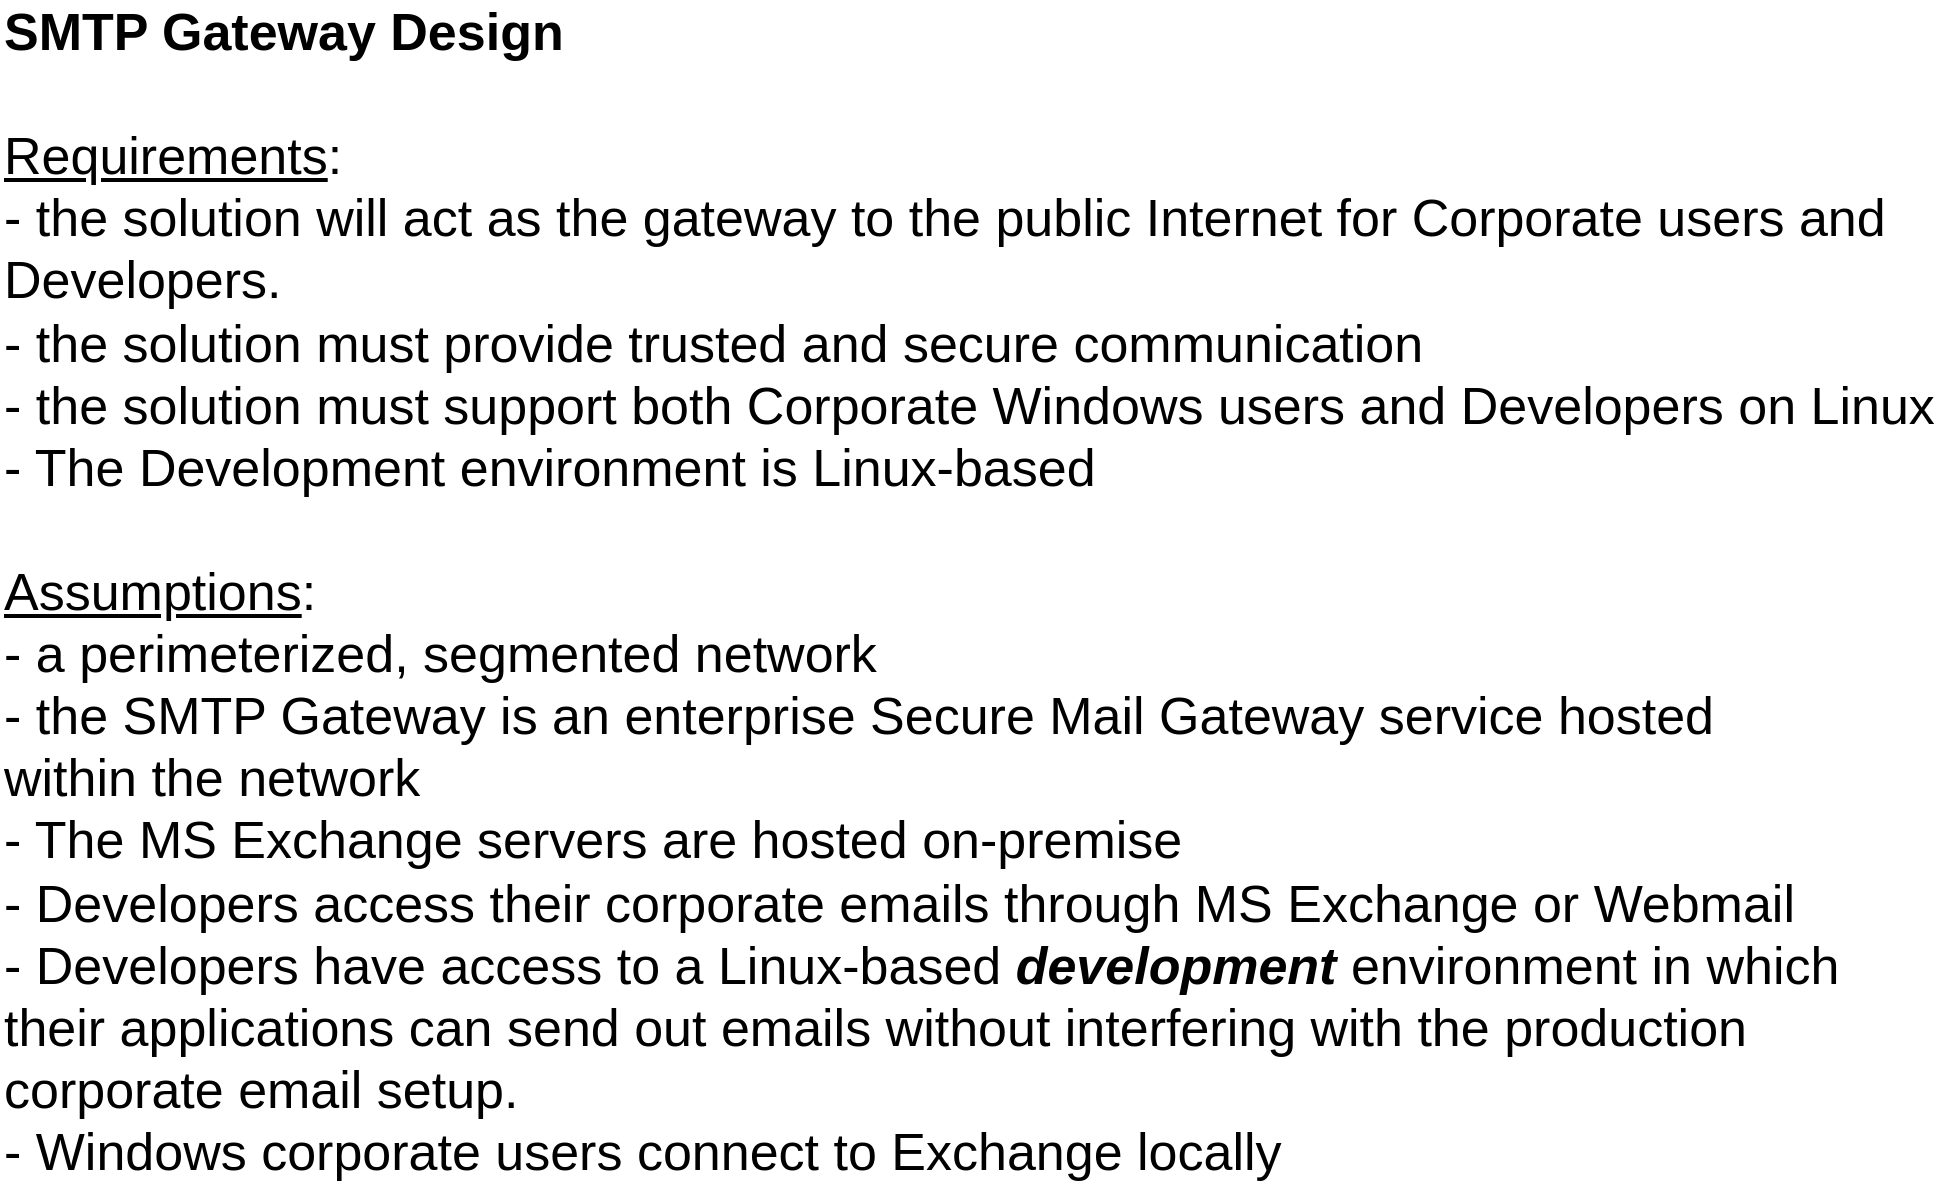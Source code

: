 <mxfile version="18.0.3" type="github" pages="4">
  <diagram id="jApyYVyt4Udr0EsSBP02" name="Requirements and Assumptions">
    <mxGraphModel dx="1559" dy="986" grid="1" gridSize="10" guides="1" tooltips="1" connect="1" arrows="1" fold="1" page="1" pageScale="1" pageWidth="1100" pageHeight="850" math="0" shadow="0">
      <root>
        <mxCell id="0" />
        <mxCell id="1" parent="0" />
        <mxCell id="baYjomSHSM_FDcd-nVYS-2" value="&lt;u&gt;Assumptions&lt;/u&gt;:&amp;nbsp;&lt;br&gt;&lt;div style=&quot;&quot;&gt;&lt;span style=&quot;background-color: initial;&quot;&gt;-&amp;nbsp;&lt;/span&gt;&lt;span style=&quot;background-color: initial;&quot;&gt;a perimeterized, segmented network&lt;/span&gt;&lt;/div&gt;&lt;div style=&quot;&quot;&gt;&lt;span style=&quot;background-color: initial;&quot;&gt;- the SMTP Gateway is an enterprise&amp;nbsp;Secure Mail Gateway service hosted within the network&lt;/span&gt;&lt;/div&gt;&lt;div style=&quot;&quot;&gt;&lt;span style=&quot;background-color: initial;&quot;&gt;- The MS Exchange servers are hosted on-premise&lt;/span&gt;&lt;/div&gt;&lt;div style=&quot;&quot;&gt;&lt;span style=&quot;background-color: initial;&quot;&gt;- Developers access their corporate emails through MS Exchange or Webmail&lt;/span&gt;&lt;/div&gt;&lt;div style=&quot;&quot;&gt;&lt;span style=&quot;background-color: initial;&quot;&gt;- Developers have access to a Linux-based&amp;nbsp;&lt;i&gt;&lt;b&gt;development&lt;/b&gt;&lt;/i&gt; environment in which their applications can send out emails without interfering with the production corporate email setup.&amp;nbsp;&lt;/span&gt;&lt;/div&gt;&lt;div style=&quot;&quot;&gt;&lt;span style=&quot;background-color: initial;&quot;&gt;- Windows corporate users connect to Exchange locally&amp;nbsp;&lt;/span&gt;&lt;/div&gt;" style="text;html=1;strokeColor=none;fillColor=none;align=left;verticalAlign=middle;whiteSpace=wrap;rounded=0;fontSize=26;" parent="1" vertex="1">
          <mxGeometry x="110" y="470" width="920" height="30" as="geometry" />
        </mxCell>
        <mxCell id="EwzuFjVHpDKlOVMrmXMl-2" value="&lt;u&gt;Requirements&lt;/u&gt;:&amp;nbsp;&lt;br&gt;-&amp;nbsp;the solution will act as the gateway to the public Internet for Corporate users and Developers.&lt;br&gt;&lt;div style=&quot;&quot;&gt;&lt;span style=&quot;background-color: initial;&quot;&gt;- the solution must provide trusted and secure communication&lt;/span&gt;&lt;/div&gt;&lt;div style=&quot;&quot;&gt;&lt;span style=&quot;background-color: initial;&quot;&gt;- the solution must support both Corporate Windows users and Developers on Linux&lt;/span&gt;&lt;/div&gt;&lt;div style=&quot;&quot;&gt;&lt;span style=&quot;background-color: initial;&quot;&gt;- The Development environment is Linux-based&lt;/span&gt;&lt;/div&gt;" style="text;html=1;strokeColor=none;fillColor=none;align=left;verticalAlign=middle;whiteSpace=wrap;rounded=0;fontSize=26;" parent="1" vertex="1">
          <mxGeometry x="110" y="190" width="970" height="30" as="geometry" />
        </mxCell>
        <mxCell id="EwzuFjVHpDKlOVMrmXMl-4" value="SMTP Gateway Design" style="text;html=1;strokeColor=none;fillColor=none;align=left;verticalAlign=middle;whiteSpace=wrap;rounded=0;fontSize=26;fontStyle=1" parent="1" vertex="1">
          <mxGeometry x="110" y="50" width="385" height="30" as="geometry" />
        </mxCell>
      </root>
    </mxGraphModel>
  </diagram>
  <diagram name="high level" id="e3a06f82-3646-2815-327d-82caf3d4e204">
    <mxGraphModel dx="5066" dy="986" grid="1" gridSize="10" guides="1" tooltips="1" connect="1" arrows="1" fold="1" page="1" pageScale="1.5" pageWidth="1169" pageHeight="826" background="none" math="0" shadow="0">
      <root>
        <mxCell id="0" style=";html=1;" />
        <mxCell id="1" style=";html=1;" parent="0" />
        <mxCell id="MS2HTz0OU2uAcDuZDVn_-14" style="edgeStyle=orthogonalEdgeStyle;rounded=0;orthogonalLoop=1;jettySize=auto;html=1;endArrow=none;endFill=0;" parent="1" source="MS2HTz0OU2uAcDuZDVn_-1" target="MS2HTz0OU2uAcDuZDVn_-2" edge="1">
          <mxGeometry relative="1" as="geometry" />
        </mxCell>
        <mxCell id="MS2HTz0OU2uAcDuZDVn_-1" value="" style="verticalLabelPosition=bottom;sketch=0;aspect=fixed;html=1;verticalAlign=top;strokeColor=none;align=center;outlineConnect=0;shape=mxgraph.citrix.laptop_1;" parent="1" vertex="1">
          <mxGeometry x="-3260" y="106.5" width="70.91" height="60" as="geometry" />
        </mxCell>
        <mxCell id="MS2HTz0OU2uAcDuZDVn_-15" style="edgeStyle=orthogonalEdgeStyle;rounded=0;orthogonalLoop=1;jettySize=auto;html=1;endArrow=none;endFill=0;" parent="1" source="MS2HTz0OU2uAcDuZDVn_-2" target="MS2HTz0OU2uAcDuZDVn_-3" edge="1">
          <mxGeometry relative="1" as="geometry" />
        </mxCell>
        <mxCell id="MS2HTz0OU2uAcDuZDVn_-2" value="" style="verticalLabelPosition=bottom;sketch=0;aspect=fixed;html=1;verticalAlign=top;strokeColor=none;align=center;outlineConnect=0;shape=mxgraph.citrix.license_server;" parent="1" vertex="1">
          <mxGeometry x="-3130" y="107.5" width="45.89" height="60" as="geometry" />
        </mxCell>
        <mxCell id="MS2HTz0OU2uAcDuZDVn_-17" style="edgeStyle=orthogonalEdgeStyle;rounded=0;orthogonalLoop=1;jettySize=auto;html=1;endArrow=none;endFill=0;" parent="1" source="MS2HTz0OU2uAcDuZDVn_-3" target="-ZL5isNHjIAiVJMmVZmS-53" edge="1">
          <mxGeometry relative="1" as="geometry">
            <mxPoint x="-2631" y="136.5" as="targetPoint" />
          </mxGeometry>
        </mxCell>
        <mxCell id="MS2HTz0OU2uAcDuZDVn_-18" style="edgeStyle=orthogonalEdgeStyle;rounded=0;orthogonalLoop=1;jettySize=auto;html=1;endArrow=none;endFill=0;" parent="1" source="MS2HTz0OU2uAcDuZDVn_-3" edge="1">
          <mxGeometry relative="1" as="geometry">
            <mxPoint x="-2882.5" y="235" as="targetPoint" />
            <Array as="points">
              <mxPoint x="-2850" y="210" />
              <mxPoint x="-2882" y="210" />
            </Array>
          </mxGeometry>
        </mxCell>
        <mxCell id="MS2HTz0OU2uAcDuZDVn_-3" value="" style="verticalLabelPosition=bottom;sketch=0;aspect=fixed;html=1;verticalAlign=top;strokeColor=none;align=center;outlineConnect=0;shape=mxgraph.citrix.cloud;" parent="1" vertex="1">
          <mxGeometry x="-2940" y="90" width="145.56" height="95" as="geometry" />
        </mxCell>
        <mxCell id="MS2HTz0OU2uAcDuZDVn_-30" style="edgeStyle=orthogonalEdgeStyle;rounded=0;orthogonalLoop=1;jettySize=auto;html=1;fontSize=26;endArrow=none;endFill=0;" parent="1" target="MS2HTz0OU2uAcDuZDVn_-29" edge="1" source="MS2HTz0OU2uAcDuZDVn_-10">
          <mxGeometry relative="1" as="geometry">
            <mxPoint x="-2586.5" y="830" as="sourcePoint" />
            <Array as="points">
              <mxPoint x="-2402" y="850" />
            </Array>
          </mxGeometry>
        </mxCell>
        <mxCell id="7H05S1UKiUjH3dwWO2cs-3" value="MAPI" style="edgeLabel;html=1;align=center;verticalAlign=middle;resizable=0;points=[];fontSize=14;fontColor=#000000;" vertex="1" connectable="0" parent="MS2HTz0OU2uAcDuZDVn_-30">
          <mxGeometry x="-0.757" y="4" relative="1" as="geometry">
            <mxPoint x="-16" y="4" as="offset" />
          </mxGeometry>
        </mxCell>
        <mxCell id="MS2HTz0OU2uAcDuZDVn_-11" value="&lt;font style=&quot;font-size: 16px;&quot;&gt;&lt;b&gt;Secure Email Gateway&lt;/b&gt;&lt;/font&gt;" style="verticalLabelPosition=bottom;sketch=0;aspect=fixed;html=1;verticalAlign=top;strokeColor=none;align=center;outlineConnect=0;shape=mxgraph.citrix.license_server;" parent="1" vertex="1">
          <mxGeometry x="-2724.5" y="328" width="65" height="85" as="geometry" />
        </mxCell>
        <mxCell id="MS2HTz0OU2uAcDuZDVn_-23" value="&lt;font style=&quot;font-size: 26px;&quot;&gt;Internet&lt;/font&gt;" style="text;html=1;strokeColor=none;fillColor=none;align=center;verticalAlign=middle;whiteSpace=wrap;rounded=0;rotation=-40;" parent="1" vertex="1">
          <mxGeometry x="-3450" y="100" width="60" height="40" as="geometry" />
        </mxCell>
        <mxCell id="MS2HTz0OU2uAcDuZDVn_-24" value="&lt;font style=&quot;&quot;&gt;&lt;font style=&quot;font-size: 26px;&quot;&gt;DMZ 1&lt;/font&gt;&lt;br&gt;&lt;/font&gt;" style="text;html=1;strokeColor=none;fillColor=none;align=center;verticalAlign=middle;whiteSpace=wrap;rounded=0;rotation=-40;" parent="1" vertex="1">
          <mxGeometry x="-3460" y="579" width="60" height="40" as="geometry" />
        </mxCell>
        <mxCell id="MS2HTz0OU2uAcDuZDVn_-26" value="&lt;font style=&quot;&quot;&gt;&lt;span style=&quot;font-size: 26px;&quot;&gt;Trusted Zone&lt;/span&gt;&lt;br&gt;&lt;/font&gt;" style="text;html=1;strokeColor=none;fillColor=none;align=center;verticalAlign=middle;whiteSpace=wrap;rounded=0;rotation=-40;" parent="1" vertex="1">
          <mxGeometry x="-3440" y="813" width="60" height="40" as="geometry" />
        </mxCell>
        <mxCell id="7H05S1UKiUjH3dwWO2cs-1" style="edgeStyle=orthogonalEdgeStyle;rounded=0;orthogonalLoop=1;jettySize=auto;html=1;fontSize=16;fontColor=#000000;endArrow=none;endFill=0;strokeWidth=1;" edge="1" parent="1" source="MS2HTz0OU2uAcDuZDVn_-29" target="MS2HTz0OU2uAcDuZDVn_-10">
          <mxGeometry relative="1" as="geometry">
            <Array as="points">
              <mxPoint x="-2402" y="820" />
            </Array>
          </mxGeometry>
        </mxCell>
        <mxCell id="7H05S1UKiUjH3dwWO2cs-2" value="&lt;font style=&quot;font-size: 14px;&quot;&gt;HTTPS&lt;/font&gt;" style="edgeLabel;html=1;align=center;verticalAlign=middle;resizable=0;points=[];fontSize=16;fontColor=#000000;" vertex="1" connectable="0" parent="7H05S1UKiUjH3dwWO2cs-1">
          <mxGeometry x="0.473" y="3" relative="1" as="geometry">
            <mxPoint x="-52" as="offset" />
          </mxGeometry>
        </mxCell>
        <mxCell id="MS2HTz0OU2uAcDuZDVn_-29" value="" style="verticalLabelPosition=bottom;sketch=0;aspect=fixed;html=1;verticalAlign=top;strokeColor=none;align=center;outlineConnect=0;shape=mxgraph.citrix.firewall;fontSize=26;" parent="1" vertex="1">
          <mxGeometry x="-2440" y="650" width="75" height="93" as="geometry" />
        </mxCell>
        <mxCell id="L3Gks-NarPmathB13lwc-9" style="edgeStyle=orthogonalEdgeStyle;rounded=0;orthogonalLoop=1;jettySize=auto;html=1;fontSize=16;fontColor=#000000;endArrow=none;endFill=0;strokeWidth=1;" edge="1" parent="1" source="MS2HTz0OU2uAcDuZDVn_-42" target="MS2HTz0OU2uAcDuZDVn_-29">
          <mxGeometry relative="1" as="geometry">
            <Array as="points">
              <mxPoint x="-2290" y="960" />
              <mxPoint x="-2290" y="697" />
            </Array>
          </mxGeometry>
        </mxCell>
        <mxCell id="MS2HTz0OU2uAcDuZDVn_-42" value="" style="rounded=0;whiteSpace=wrap;html=1;fontSize=26;align=left;fillColor=#d5e8d4;strokeColor=#82b366;" parent="1" vertex="1">
          <mxGeometry x="-2117.45" y="949.38" width="310" height="60" as="geometry" />
        </mxCell>
        <mxCell id="MS2HTz0OU2uAcDuZDVn_-43" value="" style="verticalLabelPosition=bottom;sketch=0;aspect=fixed;html=1;verticalAlign=top;strokeColor=none;align=center;outlineConnect=0;shape=mxgraph.citrix.laptop_2;fontSize=26;" parent="1" vertex="1">
          <mxGeometry x="-2089.07" y="961.13" width="48.95" height="36.5" as="geometry" />
        </mxCell>
        <mxCell id="MS2HTz0OU2uAcDuZDVn_-44" value="" style="verticalLabelPosition=bottom;sketch=0;aspect=fixed;html=1;verticalAlign=top;strokeColor=none;align=center;outlineConnect=0;shape=mxgraph.citrix.laptop_2;fontSize=26;" parent="1" vertex="1">
          <mxGeometry x="-2019.07" y="962.88" width="48.95" height="36.5" as="geometry" />
        </mxCell>
        <mxCell id="MS2HTz0OU2uAcDuZDVn_-45" value="" style="verticalLabelPosition=bottom;sketch=0;aspect=fixed;html=1;verticalAlign=top;strokeColor=none;align=center;outlineConnect=0;shape=mxgraph.citrix.laptop_2;fontSize=26;" parent="1" vertex="1">
          <mxGeometry x="-1949.07" y="962.88" width="48.95" height="36.5" as="geometry" />
        </mxCell>
        <mxCell id="MS2HTz0OU2uAcDuZDVn_-46" value="" style="verticalLabelPosition=bottom;sketch=0;aspect=fixed;html=1;verticalAlign=top;strokeColor=none;align=center;outlineConnect=0;shape=mxgraph.citrix.laptop_2;fontSize=26;" parent="1" vertex="1">
          <mxGeometry x="-1879.07" y="962.88" width="48.95" height="36.5" as="geometry" />
        </mxCell>
        <mxCell id="MS2HTz0OU2uAcDuZDVn_-48" value="" style="verticalLabelPosition=bottom;sketch=0;aspect=fixed;html=1;verticalAlign=top;strokeColor=none;align=center;outlineConnect=0;shape=mxgraph.citrix.role_repeater;fillColor=#CCCCCC;gradientColor=#000000;gradientDirection=south;fontSize=26;" parent="1" vertex="1">
          <mxGeometry x="-2125.82" y="987.38" width="36.75" height="36.75" as="geometry" />
        </mxCell>
        <mxCell id="L3Gks-NarPmathB13lwc-8" style="edgeStyle=orthogonalEdgeStyle;rounded=0;orthogonalLoop=1;jettySize=auto;html=1;fontSize=16;fontColor=#000000;endArrow=none;endFill=0;strokeWidth=1;" edge="1" parent="1" source="MS2HTz0OU2uAcDuZDVn_-51" target="MS2HTz0OU2uAcDuZDVn_-29">
          <mxGeometry relative="1" as="geometry">
            <Array as="points">
              <mxPoint x="-2130" y="904" />
              <mxPoint x="-2130" y="850" />
              <mxPoint x="-2290" y="850" />
              <mxPoint x="-2290" y="697" />
            </Array>
          </mxGeometry>
        </mxCell>
        <mxCell id="MS2HTz0OU2uAcDuZDVn_-51" value="" style="rounded=0;whiteSpace=wrap;html=1;fontSize=26;align=left;fillColor=#d5e8d4;strokeColor=#82b366;" parent="1" vertex="1">
          <mxGeometry x="-2117.45" y="874.38" width="310" height="60" as="geometry" />
        </mxCell>
        <mxCell id="MS2HTz0OU2uAcDuZDVn_-52" value="" style="verticalLabelPosition=bottom;sketch=0;aspect=fixed;html=1;verticalAlign=top;strokeColor=none;align=center;outlineConnect=0;shape=mxgraph.citrix.laptop_2;fontSize=26;" parent="1" vertex="1">
          <mxGeometry x="-2097.45" y="886.13" width="48.95" height="36.5" as="geometry" />
        </mxCell>
        <mxCell id="MS2HTz0OU2uAcDuZDVn_-53" value="" style="verticalLabelPosition=bottom;sketch=0;aspect=fixed;html=1;verticalAlign=top;strokeColor=none;align=center;outlineConnect=0;shape=mxgraph.citrix.laptop_2;fontSize=26;" parent="1" vertex="1">
          <mxGeometry x="-2027.45" y="887.88" width="48.95" height="36.5" as="geometry" />
        </mxCell>
        <mxCell id="MS2HTz0OU2uAcDuZDVn_-54" value="" style="verticalLabelPosition=bottom;sketch=0;aspect=fixed;html=1;verticalAlign=top;strokeColor=none;align=center;outlineConnect=0;shape=mxgraph.citrix.laptop_2;fontSize=26;" parent="1" vertex="1">
          <mxGeometry x="-1957.45" y="887.88" width="48.95" height="36.5" as="geometry" />
        </mxCell>
        <mxCell id="MS2HTz0OU2uAcDuZDVn_-55" value="" style="verticalLabelPosition=bottom;sketch=0;aspect=fixed;html=1;verticalAlign=top;strokeColor=none;align=center;outlineConnect=0;shape=mxgraph.citrix.laptop_2;fontSize=26;" parent="1" vertex="1">
          <mxGeometry x="-1887.45" y="887.88" width="48.95" height="36.5" as="geometry" />
        </mxCell>
        <mxCell id="MS2HTz0OU2uAcDuZDVn_-61" value="Corporate Network" style="verticalLabelPosition=bottom;sketch=0;aspect=fixed;html=1;verticalAlign=top;strokeColor=none;align=center;outlineConnect=0;shape=mxgraph.citrix.site;fontSize=26;" parent="1" vertex="1">
          <mxGeometry x="-1999.53" y="530" width="74.16" height="70" as="geometry" />
        </mxCell>
        <mxCell id="-ZL5isNHjIAiVJMmVZmS-74" style="edgeStyle=orthogonalEdgeStyle;rounded=0;orthogonalLoop=1;jettySize=auto;html=1;fontSize=21;endArrow=none;endFill=0;strokeWidth=1;" parent="1" target="-ZL5isNHjIAiVJMmVZmS-68" edge="1">
          <mxGeometry relative="1" as="geometry">
            <mxPoint x="-2750" y="848.3" as="sourcePoint" />
          </mxGeometry>
        </mxCell>
        <mxCell id="HjmneazlSj1odOkmcWlp-2" style="edgeStyle=orthogonalEdgeStyle;rounded=0;orthogonalLoop=1;jettySize=auto;html=1;fontSize=14;fontColor=#000000;endArrow=none;endFill=0;strokeWidth=1;" parent="1" source="MS2HTz0OU2uAcDuZDVn_-10" target="MS2HTz0OU2uAcDuZDVn_-27" edge="1">
          <mxGeometry relative="1" as="geometry" />
        </mxCell>
        <mxCell id="HjmneazlSj1odOkmcWlp-5" value="SMTPS" style="edgeLabel;html=1;align=center;verticalAlign=middle;resizable=0;points=[];fontSize=14;fontColor=#000000;" parent="HjmneazlSj1odOkmcWlp-2" vertex="1" connectable="0">
          <mxGeometry x="-0.788" y="1" relative="1" as="geometry">
            <mxPoint as="offset" />
          </mxGeometry>
        </mxCell>
        <mxCell id="MS2HTz0OU2uAcDuZDVn_-10" value="Exchange" style="verticalLabelPosition=bottom;sketch=0;aspect=fixed;html=1;verticalAlign=top;strokeColor=none;align=center;outlineConnect=0;shape=mxgraph.citrix.smtp_server;" parent="1" vertex="1">
          <mxGeometry x="-2700" y="790.5" width="76" height="92" as="geometry" />
        </mxCell>
        <mxCell id="-ZL5isNHjIAiVJMmVZmS-4" value="" style="endArrow=none;dashed=1;html=1;dashPattern=1 3;strokeWidth=4;rounded=0;fontSize=12;fillColor=#d80073;strokeColor=#A50040;" parent="1" edge="1">
          <mxGeometry width="50" height="50" relative="1" as="geometry">
            <mxPoint x="-3470" y="268" as="sourcePoint" />
            <mxPoint x="-2450" y="268" as="targetPoint" />
          </mxGeometry>
        </mxCell>
        <mxCell id="-ZL5isNHjIAiVJMmVZmS-61" style="edgeStyle=orthogonalEdgeStyle;rounded=0;orthogonalLoop=1;jettySize=auto;html=1;fontSize=12;endArrow=none;endFill=0;strokeWidth=1;" parent="1" source="MS2HTz0OU2uAcDuZDVn_-5" target="MS2HTz0OU2uAcDuZDVn_-11" edge="1">
          <mxGeometry relative="1" as="geometry" />
        </mxCell>
        <mxCell id="EidLaiFyTw0n2LER88-Q-2" value="SMTPS" style="edgeLabel;html=1;align=center;verticalAlign=middle;resizable=0;points=[];fontSize=14;fontColor=#000000;" parent="-ZL5isNHjIAiVJMmVZmS-61" vertex="1" connectable="0">
          <mxGeometry x="0.857" y="-1" relative="1" as="geometry">
            <mxPoint x="-11" y="-1" as="offset" />
          </mxGeometry>
        </mxCell>
        <mxCell id="MS2HTz0OU2uAcDuZDVn_-5" value="Internet Firewall" style="verticalLabelPosition=bottom;sketch=0;aspect=fixed;html=1;verticalAlign=top;strokeColor=none;align=center;outlineConnect=0;shape=mxgraph.citrix.firewall;" parent="1" vertex="1">
          <mxGeometry x="-2910" y="235" width="75" height="93" as="geometry" />
        </mxCell>
        <mxCell id="-ZL5isNHjIAiVJMmVZmS-5" value="" style="endArrow=none;dashed=1;html=1;dashPattern=1 3;strokeWidth=4;rounded=0;fontSize=12;fillColor=#d80073;strokeColor=#A50040;" parent="1" edge="1">
          <mxGeometry width="50" height="50" relative="1" as="geometry">
            <mxPoint x="-3469.5" y="697" as="sourcePoint" />
            <mxPoint x="-2449.5" y="697" as="targetPoint" />
          </mxGeometry>
        </mxCell>
        <mxCell id="HjmneazlSj1odOkmcWlp-4" style="edgeStyle=orthogonalEdgeStyle;rounded=0;orthogonalLoop=1;jettySize=auto;html=1;fontSize=14;fontColor=#000000;endArrow=none;endFill=0;strokeWidth=1;" parent="1" source="MS2HTz0OU2uAcDuZDVn_-27" target="-ZL5isNHjIAiVJMmVZmS-56" edge="1">
          <mxGeometry relative="1" as="geometry" />
        </mxCell>
        <mxCell id="MS2HTz0OU2uAcDuZDVn_-27" value="" style="verticalLabelPosition=bottom;sketch=0;aspect=fixed;html=1;verticalAlign=top;strokeColor=none;align=center;outlineConnect=0;shape=mxgraph.citrix.firewall;" parent="1" vertex="1">
          <mxGeometry x="-2909" y="630" width="75" height="93" as="geometry" />
        </mxCell>
        <mxCell id="-ZL5isNHjIAiVJMmVZmS-6" value="" style="endArrow=none;dashed=1;html=1;dashPattern=1 3;strokeWidth=4;rounded=0;fontSize=12;fillColor=#d80073;strokeColor=#A50040;" parent="1" edge="1">
          <mxGeometry width="50" height="50" relative="1" as="geometry">
            <mxPoint x="-3480" y="960" as="sourcePoint" />
            <mxPoint x="-2450" y="960" as="targetPoint" />
          </mxGeometry>
        </mxCell>
        <mxCell id="-ZL5isNHjIAiVJMmVZmS-53" value="Public DNS" style="verticalLabelPosition=bottom;sketch=0;aspect=fixed;html=1;verticalAlign=top;strokeColor=none;align=center;outlineConnect=0;shape=mxgraph.citrix.dns_server;fontSize=12;" parent="1" vertex="1">
          <mxGeometry x="-2624" y="91.25" width="76.5" height="92.5" as="geometry" />
        </mxCell>
        <mxCell id="-ZL5isNHjIAiVJMmVZmS-54" value="" style="endArrow=none;dashed=1;html=1;dashPattern=1 3;strokeWidth=4;rounded=0;fontSize=12;fillColor=#d80073;strokeColor=#A50040;" parent="1" edge="1">
          <mxGeometry width="50" height="50" relative="1" as="geometry">
            <mxPoint x="-3470" y="483.25" as="sourcePoint" />
            <mxPoint x="-2450" y="483.25" as="targetPoint" />
          </mxGeometry>
        </mxCell>
        <mxCell id="-ZL5isNHjIAiVJMmVZmS-55" value="&lt;font style=&quot;&quot;&gt;&lt;font style=&quot;font-size: 26px;&quot;&gt;DMZ 0&lt;/font&gt;&lt;br&gt;&lt;/font&gt;" style="text;html=1;strokeColor=none;fillColor=none;align=center;verticalAlign=middle;whiteSpace=wrap;rounded=0;rotation=-40;" parent="1" vertex="1">
          <mxGeometry x="-3460" y="352.63" width="60" height="35.75" as="geometry" />
        </mxCell>
        <mxCell id="-ZL5isNHjIAiVJMmVZmS-60" style="edgeStyle=orthogonalEdgeStyle;rounded=0;orthogonalLoop=1;jettySize=auto;html=1;fontSize=12;endArrow=none;endFill=0;strokeWidth=1;" parent="1" source="-ZL5isNHjIAiVJMmVZmS-56" target="MS2HTz0OU2uAcDuZDVn_-11" edge="1">
          <mxGeometry relative="1" as="geometry">
            <Array as="points">
              <mxPoint x="-2872" y="390" />
            </Array>
          </mxGeometry>
        </mxCell>
        <mxCell id="-ZL5isNHjIAiVJMmVZmS-56" value="" style="verticalLabelPosition=bottom;sketch=0;aspect=fixed;html=1;verticalAlign=top;strokeColor=none;align=center;outlineConnect=0;shape=mxgraph.citrix.firewall;" parent="1" vertex="1">
          <mxGeometry x="-2910" y="447.75" width="75" height="93" as="geometry" />
        </mxCell>
        <mxCell id="-ZL5isNHjIAiVJMmVZmS-63" value="&lt;font style=&quot;&quot;&gt;&lt;b style=&quot;&quot;&gt;&lt;font style=&quot;font-size: 21px;&quot;&gt;DMZ 0&lt;/font&gt;&lt;/b&gt;&lt;span style=&quot;font-size: 18px;&quot;&gt;: Security and Content Filtering services, e.g. WAF, Secure Mail Gateway&lt;/span&gt;&lt;br&gt;&lt;font style=&quot;font-size: 21px;&quot;&gt;&lt;b&gt;DMZ 1&lt;/b&gt;&lt;/font&gt;&lt;span style=&quot;font-size: 18px;&quot;&gt;: Authn/Authz Appliances, e.g. Reverse Proxies, IDP&#39;s&lt;/span&gt;&lt;br&gt;&lt;b style=&quot;&quot;&gt;&lt;font style=&quot;font-size: 21px;&quot;&gt;TZ&lt;/font&gt;&lt;/b&gt;&lt;span style=&quot;font-size: 18px;&quot;&gt;: Trusted zone, e.g Web Servers, Mail Servers; strictly authenticated flows; specialized subdivisions are possible.&lt;br&gt;&lt;/span&gt;&lt;font style=&quot;font-size: 21px;&quot;&gt;&lt;b&gt;DZ&lt;/b&gt;&lt;/font&gt;&lt;font style=&quot;font-size: 18px;&quot;&gt;: Data Zone for databases and LDAP services&lt;/font&gt;&lt;br&gt;&lt;/font&gt;" style="text;html=1;strokeColor=none;fillColor=none;align=left;verticalAlign=middle;whiteSpace=wrap;rounded=0;fontSize=12;rotation=0;" parent="1" vertex="1">
          <mxGeometry x="-2350" y="250" width="590" height="30" as="geometry" />
        </mxCell>
        <mxCell id="-ZL5isNHjIAiVJMmVZmS-66" value="&lt;font style=&quot;&quot;&gt;&lt;span style=&quot;font-size: 26px;&quot;&gt;Data Zone&lt;/span&gt;&lt;br&gt;&lt;/font&gt;" style="text;html=1;strokeColor=none;fillColor=none;align=center;verticalAlign=middle;whiteSpace=wrap;rounded=0;rotation=-40;" parent="1" vertex="1">
          <mxGeometry x="-3440" y="1090" width="60" height="40" as="geometry" />
        </mxCell>
        <mxCell id="-ZL5isNHjIAiVJMmVZmS-75" style="edgeStyle=orthogonalEdgeStyle;rounded=0;orthogonalLoop=1;jettySize=auto;html=1;fontSize=21;endArrow=none;endFill=0;strokeWidth=1;" parent="1" source="-ZL5isNHjIAiVJMmVZmS-68" target="-ZL5isNHjIAiVJMmVZmS-77" edge="1">
          <mxGeometry relative="1" as="geometry">
            <mxPoint x="-2630" y="1080" as="targetPoint" />
            <Array as="points">
              <mxPoint x="-2861" y="1030" />
              <mxPoint x="-2720" y="1030" />
            </Array>
          </mxGeometry>
        </mxCell>
        <mxCell id="HjmneazlSj1odOkmcWlp-6" value="3569" style="edgeLabel;html=1;align=center;verticalAlign=middle;resizable=0;points=[];fontSize=14;fontColor=#000000;" parent="-ZL5isNHjIAiVJMmVZmS-75" vertex="1" connectable="0">
          <mxGeometry x="0.173" y="3" relative="1" as="geometry">
            <mxPoint x="44" y="33" as="offset" />
          </mxGeometry>
        </mxCell>
        <mxCell id="-ZL5isNHjIAiVJMmVZmS-68" value="" style="verticalLabelPosition=bottom;sketch=0;aspect=fixed;html=1;verticalAlign=top;strokeColor=none;align=center;outlineConnect=0;shape=mxgraph.citrix.firewall;" parent="1" vertex="1">
          <mxGeometry x="-2899" y="902.75" width="75" height="93" as="geometry" />
        </mxCell>
        <mxCell id="-ZL5isNHjIAiVJMmVZmS-77" value="AD" style="verticalLabelPosition=bottom;sketch=0;aspect=fixed;html=1;verticalAlign=top;strokeColor=none;align=center;outlineConnect=0;shape=mxgraph.citrix.database_server;fontSize=21;" parent="1" vertex="1">
          <mxGeometry x="-2732" y="1070" width="80" height="90" as="geometry" />
        </mxCell>
        <mxCell id="-ZL5isNHjIAiVJMmVZmS-80" value="Production" style="text;html=1;strokeColor=none;fillColor=none;align=center;verticalAlign=middle;whiteSpace=wrap;rounded=0;fontSize=45;fontColor=#FF0000;" parent="1" vertex="1">
          <mxGeometry x="-2140" y="40" width="60" height="30" as="geometry" />
        </mxCell>
        <mxCell id="qslBiHPvFCz3kHwW0v_K-1" value="" style="verticalLabelPosition=bottom;sketch=0;aspect=fixed;html=1;verticalAlign=top;strokeColor=none;align=center;outlineConnect=0;shape=mxgraph.citrix.firewall;fontSize=26;" parent="1" vertex="1">
          <mxGeometry x="-2440" y="437" width="75" height="93" as="geometry" />
        </mxCell>
        <mxCell id="yor0srDy2hJoe93dbZHR-1" value="" style="verticalLabelPosition=bottom;sketch=0;aspect=fixed;html=1;verticalAlign=top;strokeColor=none;align=center;outlineConnect=0;shape=mxgraph.citrix.firewall;fontSize=26;" parent="1" vertex="1">
          <mxGeometry x="-2440" y="920" width="75" height="93" as="geometry" />
        </mxCell>
        <mxCell id="L3Gks-NarPmathB13lwc-7" style="edgeStyle=orthogonalEdgeStyle;rounded=0;orthogonalLoop=1;jettySize=auto;html=1;fontSize=16;fontColor=#000000;endArrow=none;endFill=0;strokeWidth=1;" edge="1" parent="1" source="L3Gks-NarPmathB13lwc-2">
          <mxGeometry relative="1" as="geometry">
            <mxPoint x="-2360" y="700" as="targetPoint" />
            <Array as="points">
              <mxPoint x="-2290" y="773" />
              <mxPoint x="-2290" y="700" />
            </Array>
          </mxGeometry>
        </mxCell>
        <mxCell id="L3Gks-NarPmathB13lwc-2" value="" style="rounded=0;whiteSpace=wrap;html=1;fontSize=26;align=left;fillColor=#d5e8d4;strokeColor=#82b366;" vertex="1" parent="1">
          <mxGeometry x="-2121.63" y="743" width="310" height="60" as="geometry" />
        </mxCell>
        <mxCell id="L3Gks-NarPmathB13lwc-3" value="" style="verticalLabelPosition=bottom;sketch=0;aspect=fixed;html=1;verticalAlign=top;strokeColor=none;align=center;outlineConnect=0;shape=mxgraph.citrix.laptop_2;fontSize=26;" vertex="1" parent="1">
          <mxGeometry x="-2101.63" y="754.75" width="48.95" height="36.5" as="geometry" />
        </mxCell>
        <mxCell id="L3Gks-NarPmathB13lwc-4" value="" style="verticalLabelPosition=bottom;sketch=0;aspect=fixed;html=1;verticalAlign=top;strokeColor=none;align=center;outlineConnect=0;shape=mxgraph.citrix.laptop_2;fontSize=26;" vertex="1" parent="1">
          <mxGeometry x="-2031.63" y="756.5" width="48.95" height="36.5" as="geometry" />
        </mxCell>
        <mxCell id="L3Gks-NarPmathB13lwc-5" value="" style="verticalLabelPosition=bottom;sketch=0;aspect=fixed;html=1;verticalAlign=top;strokeColor=none;align=center;outlineConnect=0;shape=mxgraph.citrix.laptop_2;fontSize=26;" vertex="1" parent="1">
          <mxGeometry x="-1961.63" y="756.5" width="48.95" height="36.5" as="geometry" />
        </mxCell>
        <mxCell id="L3Gks-NarPmathB13lwc-6" value="" style="verticalLabelPosition=bottom;sketch=0;aspect=fixed;html=1;verticalAlign=top;strokeColor=none;align=center;outlineConnect=0;shape=mxgraph.citrix.laptop_2;fontSize=26;" vertex="1" parent="1">
          <mxGeometry x="-1891.63" y="756.5" width="48.95" height="36.5" as="geometry" />
        </mxCell>
        <mxCell id="L3Gks-NarPmathB13lwc-10" value="Developers" style="text;html=1;strokeColor=none;fillColor=none;align=center;verticalAlign=middle;whiteSpace=wrap;rounded=0;fontSize=16;fontColor=#000000;" vertex="1" parent="1">
          <mxGeometry x="-1871.63" y="713" width="60" height="30" as="geometry" />
        </mxCell>
        <mxCell id="SHzqYnsoDPhj9tm4-5ee-2" value="Corporate" style="text;html=1;strokeColor=none;fillColor=none;align=center;verticalAlign=middle;whiteSpace=wrap;rounded=0;fontSize=16;fontColor=#000000;" vertex="1" parent="1">
          <mxGeometry x="-1879.07" y="844.38" width="60" height="30" as="geometry" />
        </mxCell>
      </root>
    </mxGraphModel>
  </diagram>
  <diagram name="high level (DEV)" id="sB-gzQ24y7XR0osAuDt7">
    <mxGraphModel dx="5066" dy="986" grid="1" gridSize="10" guides="1" tooltips="1" connect="1" arrows="1" fold="1" page="1" pageScale="1.5" pageWidth="1169" pageHeight="826" background="none" math="0" shadow="0">
      <root>
        <mxCell id="ZP6E8Msi36bvybZyYE74-0" style=";html=1;" />
        <mxCell id="ZP6E8Msi36bvybZyYE74-1" style=";html=1;" parent="ZP6E8Msi36bvybZyYE74-0" />
        <mxCell id="ZP6E8Msi36bvybZyYE74-2" style="edgeStyle=orthogonalEdgeStyle;rounded=0;orthogonalLoop=1;jettySize=auto;html=1;endArrow=none;endFill=0;" parent="ZP6E8Msi36bvybZyYE74-1" source="ZP6E8Msi36bvybZyYE74-3" target="ZP6E8Msi36bvybZyYE74-5" edge="1">
          <mxGeometry relative="1" as="geometry" />
        </mxCell>
        <mxCell id="ZP6E8Msi36bvybZyYE74-3" value="" style="verticalLabelPosition=bottom;sketch=0;aspect=fixed;html=1;verticalAlign=top;strokeColor=none;align=center;outlineConnect=0;shape=mxgraph.citrix.laptop_1;" parent="ZP6E8Msi36bvybZyYE74-1" vertex="1">
          <mxGeometry x="-3270" y="107.5" width="70.91" height="60" as="geometry" />
        </mxCell>
        <mxCell id="ZP6E8Msi36bvybZyYE74-4" style="edgeStyle=orthogonalEdgeStyle;rounded=0;orthogonalLoop=1;jettySize=auto;html=1;endArrow=none;endFill=0;" parent="ZP6E8Msi36bvybZyYE74-1" source="ZP6E8Msi36bvybZyYE74-5" target="ZP6E8Msi36bvybZyYE74-8" edge="1">
          <mxGeometry relative="1" as="geometry" />
        </mxCell>
        <mxCell id="ZP6E8Msi36bvybZyYE74-5" value="" style="verticalLabelPosition=bottom;sketch=0;aspect=fixed;html=1;verticalAlign=top;strokeColor=none;align=center;outlineConnect=0;shape=mxgraph.citrix.license_server;" parent="ZP6E8Msi36bvybZyYE74-1" vertex="1">
          <mxGeometry x="-3130" y="107.5" width="45.89" height="60" as="geometry" />
        </mxCell>
        <mxCell id="ZP6E8Msi36bvybZyYE74-6" style="edgeStyle=orthogonalEdgeStyle;rounded=0;orthogonalLoop=1;jettySize=auto;html=1;endArrow=none;endFill=0;" parent="ZP6E8Msi36bvybZyYE74-1" source="ZP6E8Msi36bvybZyYE74-8" target="ZP6E8Msi36bvybZyYE74-40" edge="1">
          <mxGeometry relative="1" as="geometry">
            <mxPoint x="-2631" y="136.5" as="targetPoint" />
          </mxGeometry>
        </mxCell>
        <mxCell id="ZP6E8Msi36bvybZyYE74-8" value="" style="verticalLabelPosition=bottom;sketch=0;aspect=fixed;html=1;verticalAlign=top;strokeColor=none;align=center;outlineConnect=0;shape=mxgraph.citrix.cloud;" parent="ZP6E8Msi36bvybZyYE74-1" vertex="1">
          <mxGeometry x="-2940" y="90" width="145.56" height="95" as="geometry" />
        </mxCell>
        <mxCell id="ZP6E8Msi36bvybZyYE74-9" style="edgeStyle=orthogonalEdgeStyle;rounded=0;orthogonalLoop=1;jettySize=auto;html=1;endArrow=none;endFill=0;" parent="ZP6E8Msi36bvybZyYE74-1" source="ZP6E8Msi36bvybZyYE74-44" target="ZP6E8Msi36bvybZyYE74-33" edge="1">
          <mxGeometry relative="1" as="geometry">
            <mxPoint x="-2692" y="447.75" as="sourcePoint" />
            <Array as="points">
              <mxPoint x="-2860" y="837" />
            </Array>
          </mxGeometry>
        </mxCell>
        <mxCell id="vDBwevDJQfiuDSJaTTQ6-1" value="SMTPS" style="edgeLabel;html=1;align=center;verticalAlign=middle;resizable=0;points=[];fontSize=14;fontColor=#000000;" parent="ZP6E8Msi36bvybZyYE74-9" vertex="1" connectable="0">
          <mxGeometry x="0.873" y="-4" relative="1" as="geometry">
            <mxPoint as="offset" />
          </mxGeometry>
        </mxCell>
        <mxCell id="ZP6E8Msi36bvybZyYE74-10" style="edgeStyle=orthogonalEdgeStyle;rounded=0;orthogonalLoop=1;jettySize=auto;html=1;fontSize=26;endArrow=none;endFill=0;" parent="ZP6E8Msi36bvybZyYE74-1" source="ZP6E8Msi36bvybZyYE74-33" target="ZP6E8Msi36bvybZyYE74-15" edge="1">
          <mxGeometry relative="1" as="geometry">
            <mxPoint x="-3050" y="850" as="sourcePoint" />
            <Array as="points">
              <mxPoint x="-2382" y="850" />
            </Array>
          </mxGeometry>
        </mxCell>
        <mxCell id="v7URF9XP5bFr2kX78uGs-0" style="edgeStyle=orthogonalEdgeStyle;rounded=0;orthogonalLoop=1;jettySize=auto;html=1;fontSize=16;fontColor=#000000;endArrow=none;endFill=0;strokeWidth=1;" edge="1" parent="ZP6E8Msi36bvybZyYE74-1" source="ZP6E8Msi36bvybZyYE74-11" target="ZP6E8Msi36bvybZyYE74-36">
          <mxGeometry relative="1" as="geometry">
            <Array as="points">
              <mxPoint x="-2872" y="350" />
            </Array>
          </mxGeometry>
        </mxCell>
        <mxCell id="ZP6E8Msi36bvybZyYE74-11" value="DEV Secure Email Gateway" style="verticalLabelPosition=bottom;sketch=0;aspect=fixed;html=1;verticalAlign=top;strokeColor=none;align=center;outlineConnect=0;shape=mxgraph.citrix.license_server;" parent="ZP6E8Msi36bvybZyYE74-1" vertex="1">
          <mxGeometry x="-3070" y="328.01" width="65" height="85" as="geometry" />
        </mxCell>
        <mxCell id="ZP6E8Msi36bvybZyYE74-12" value="&lt;font style=&quot;font-size: 26px;&quot;&gt;Internet&lt;/font&gt;" style="text;html=1;strokeColor=none;fillColor=none;align=center;verticalAlign=middle;whiteSpace=wrap;rounded=0;rotation=-40;" parent="ZP6E8Msi36bvybZyYE74-1" vertex="1">
          <mxGeometry x="-3450" y="100" width="60" height="40" as="geometry" />
        </mxCell>
        <mxCell id="ZP6E8Msi36bvybZyYE74-13" value="&lt;font style=&quot;&quot;&gt;&lt;font style=&quot;font-size: 26px;&quot;&gt;DMZ 1&lt;/font&gt;&lt;br&gt;&lt;/font&gt;" style="text;html=1;strokeColor=none;fillColor=none;align=center;verticalAlign=middle;whiteSpace=wrap;rounded=0;rotation=-40;" parent="ZP6E8Msi36bvybZyYE74-1" vertex="1">
          <mxGeometry x="-3460" y="579" width="60" height="40" as="geometry" />
        </mxCell>
        <mxCell id="ZP6E8Msi36bvybZyYE74-14" value="&lt;font style=&quot;&quot;&gt;&lt;span style=&quot;font-size: 26px;&quot;&gt;Trusted Zone&lt;/span&gt;&lt;br&gt;&lt;/font&gt;" style="text;html=1;strokeColor=none;fillColor=none;align=center;verticalAlign=middle;whiteSpace=wrap;rounded=0;rotation=-40;" parent="ZP6E8Msi36bvybZyYE74-1" vertex="1">
          <mxGeometry x="-3440" y="813" width="60" height="40" as="geometry" />
        </mxCell>
        <mxCell id="ZP6E8Msi36bvybZyYE74-15" value="" style="verticalLabelPosition=bottom;sketch=0;aspect=fixed;html=1;verticalAlign=top;strokeColor=none;align=center;outlineConnect=0;shape=mxgraph.citrix.firewall;fontSize=26;" parent="ZP6E8Msi36bvybZyYE74-1" vertex="1">
          <mxGeometry x="-2450" y="647" width="75" height="93" as="geometry" />
        </mxCell>
        <mxCell id="ZP6E8Msi36bvybZyYE74-16" value="" style="rounded=0;whiteSpace=wrap;html=1;fontSize=26;align=left;fillColor=#d5e8d4;strokeColor=#82b366;" parent="ZP6E8Msi36bvybZyYE74-1" vertex="1">
          <mxGeometry x="-2131.63" y="935" width="310" height="60" as="geometry" />
        </mxCell>
        <mxCell id="ZP6E8Msi36bvybZyYE74-17" value="" style="verticalLabelPosition=bottom;sketch=0;aspect=fixed;html=1;verticalAlign=top;strokeColor=none;align=center;outlineConnect=0;shape=mxgraph.citrix.laptop_2;fontSize=26;" parent="ZP6E8Msi36bvybZyYE74-1" vertex="1">
          <mxGeometry x="-2103.25" y="946.75" width="48.95" height="36.5" as="geometry" />
        </mxCell>
        <mxCell id="ZP6E8Msi36bvybZyYE74-18" value="" style="verticalLabelPosition=bottom;sketch=0;aspect=fixed;html=1;verticalAlign=top;strokeColor=none;align=center;outlineConnect=0;shape=mxgraph.citrix.laptop_2;fontSize=26;" parent="ZP6E8Msi36bvybZyYE74-1" vertex="1">
          <mxGeometry x="-2033.25" y="948.5" width="48.95" height="36.5" as="geometry" />
        </mxCell>
        <mxCell id="ZP6E8Msi36bvybZyYE74-19" value="" style="verticalLabelPosition=bottom;sketch=0;aspect=fixed;html=1;verticalAlign=top;strokeColor=none;align=center;outlineConnect=0;shape=mxgraph.citrix.laptop_2;fontSize=26;" parent="ZP6E8Msi36bvybZyYE74-1" vertex="1">
          <mxGeometry x="-1963.25" y="948.5" width="48.95" height="36.5" as="geometry" />
        </mxCell>
        <mxCell id="ZP6E8Msi36bvybZyYE74-20" value="" style="verticalLabelPosition=bottom;sketch=0;aspect=fixed;html=1;verticalAlign=top;strokeColor=none;align=center;outlineConnect=0;shape=mxgraph.citrix.laptop_2;fontSize=26;" parent="ZP6E8Msi36bvybZyYE74-1" vertex="1">
          <mxGeometry x="-1893.25" y="948.5" width="48.95" height="36.5" as="geometry" />
        </mxCell>
        <mxCell id="ZP6E8Msi36bvybZyYE74-22" value="" style="verticalLabelPosition=bottom;sketch=0;aspect=fixed;html=1;verticalAlign=top;strokeColor=none;align=center;outlineConnect=0;shape=mxgraph.citrix.role_repeater;fillColor=#CCCCCC;gradientColor=#000000;gradientDirection=south;fontSize=26;" parent="ZP6E8Msi36bvybZyYE74-1" vertex="1">
          <mxGeometry x="-2140" y="973" width="36.75" height="36.75" as="geometry" />
        </mxCell>
        <mxCell id="ZP6E8Msi36bvybZyYE74-24" value="" style="rounded=0;whiteSpace=wrap;html=1;fontSize=26;align=left;fillColor=#d5e8d4;strokeColor=#82b366;" parent="ZP6E8Msi36bvybZyYE74-1" vertex="1">
          <mxGeometry x="-2131.63" y="860" width="310" height="60" as="geometry" />
        </mxCell>
        <mxCell id="ZP6E8Msi36bvybZyYE74-25" value="" style="verticalLabelPosition=bottom;sketch=0;aspect=fixed;html=1;verticalAlign=top;strokeColor=none;align=center;outlineConnect=0;shape=mxgraph.citrix.laptop_2;fontSize=26;" parent="ZP6E8Msi36bvybZyYE74-1" vertex="1">
          <mxGeometry x="-2111.63" y="871.75" width="48.95" height="36.5" as="geometry" />
        </mxCell>
        <mxCell id="ZP6E8Msi36bvybZyYE74-26" value="" style="verticalLabelPosition=bottom;sketch=0;aspect=fixed;html=1;verticalAlign=top;strokeColor=none;align=center;outlineConnect=0;shape=mxgraph.citrix.laptop_2;fontSize=26;" parent="ZP6E8Msi36bvybZyYE74-1" vertex="1">
          <mxGeometry x="-2041.63" y="873.5" width="48.95" height="36.5" as="geometry" />
        </mxCell>
        <mxCell id="ZP6E8Msi36bvybZyYE74-27" value="" style="verticalLabelPosition=bottom;sketch=0;aspect=fixed;html=1;verticalAlign=top;strokeColor=none;align=center;outlineConnect=0;shape=mxgraph.citrix.laptop_2;fontSize=26;" parent="ZP6E8Msi36bvybZyYE74-1" vertex="1">
          <mxGeometry x="-1971.63" y="873.5" width="48.95" height="36.5" as="geometry" />
        </mxCell>
        <mxCell id="ZP6E8Msi36bvybZyYE74-28" value="" style="verticalLabelPosition=bottom;sketch=0;aspect=fixed;html=1;verticalAlign=top;strokeColor=none;align=center;outlineConnect=0;shape=mxgraph.citrix.laptop_2;fontSize=26;" parent="ZP6E8Msi36bvybZyYE74-1" vertex="1">
          <mxGeometry x="-1901.63" y="873.5" width="48.95" height="36.5" as="geometry" />
        </mxCell>
        <mxCell id="ZP6E8Msi36bvybZyYE74-29" value="Corporate Network" style="verticalLabelPosition=bottom;sketch=0;aspect=fixed;html=1;verticalAlign=top;strokeColor=none;align=center;outlineConnect=0;shape=mxgraph.citrix.site;fontSize=26;" parent="ZP6E8Msi36bvybZyYE74-1" vertex="1">
          <mxGeometry x="-1992.68" y="430" width="74.16" height="70" as="geometry" />
        </mxCell>
        <mxCell id="ZP6E8Msi36bvybZyYE74-31" style="edgeStyle=orthogonalEdgeStyle;rounded=0;orthogonalLoop=1;jettySize=auto;html=1;fontSize=21;endArrow=none;endFill=0;strokeWidth=1;" parent="ZP6E8Msi36bvybZyYE74-1" source="ZP6E8Msi36bvybZyYE74-33" target="ZP6E8Msi36bvybZyYE74-49" edge="1">
          <mxGeometry relative="1" as="geometry">
            <mxPoint x="-3016.5" y="870" as="sourcePoint" />
            <Array as="points">
              <mxPoint x="-3092" y="870" />
              <mxPoint x="-2958" y="870" />
              <mxPoint x="-2958" y="949" />
            </Array>
          </mxGeometry>
        </mxCell>
        <mxCell id="ZP6E8Msi36bvybZyYE74-33" value="Linux mail server" style="verticalLabelPosition=bottom;sketch=0;aspect=fixed;html=1;verticalAlign=top;strokeColor=none;align=center;outlineConnect=0;shape=mxgraph.citrix.smtp_server;" parent="ZP6E8Msi36bvybZyYE74-1" vertex="1">
          <mxGeometry x="-3130" y="770" width="76" height="92" as="geometry" />
        </mxCell>
        <mxCell id="ZP6E8Msi36bvybZyYE74-34" value="" style="endArrow=none;dashed=1;html=1;dashPattern=1 3;strokeWidth=4;rounded=0;fontSize=12;fillColor=#d80073;strokeColor=#A50040;" parent="ZP6E8Msi36bvybZyYE74-1" edge="1">
          <mxGeometry width="50" height="50" relative="1" as="geometry">
            <mxPoint x="-3470" y="268" as="sourcePoint" />
            <mxPoint x="-2450" y="268" as="targetPoint" />
          </mxGeometry>
        </mxCell>
        <mxCell id="ZP6E8Msi36bvybZyYE74-35" style="edgeStyle=orthogonalEdgeStyle;rounded=0;orthogonalLoop=1;jettySize=auto;html=1;fontSize=12;endArrow=none;endFill=0;strokeWidth=1;" parent="ZP6E8Msi36bvybZyYE74-1" source="oAIUZhP5bazgCEgnIMyF-11" target="ZP6E8Msi36bvybZyYE74-11" edge="1">
          <mxGeometry relative="1" as="geometry">
            <Array as="points">
              <mxPoint x="-2412" y="370" />
            </Array>
          </mxGeometry>
        </mxCell>
        <mxCell id="vDBwevDJQfiuDSJaTTQ6-0" value="SMTPS" style="edgeLabel;html=1;align=center;verticalAlign=middle;resizable=0;points=[];fontSize=14;fontColor=#000000;" parent="ZP6E8Msi36bvybZyYE74-35" vertex="1" connectable="0">
          <mxGeometry x="0.29" relative="1" as="geometry">
            <mxPoint x="-205" y="1" as="offset" />
          </mxGeometry>
        </mxCell>
        <mxCell id="ZP6E8Msi36bvybZyYE74-36" value="Internet Firewall" style="verticalLabelPosition=bottom;sketch=0;aspect=fixed;html=1;verticalAlign=top;strokeColor=none;align=center;outlineConnect=0;shape=mxgraph.citrix.firewall;" parent="ZP6E8Msi36bvybZyYE74-1" vertex="1">
          <mxGeometry x="-2910" y="230" width="75" height="93" as="geometry" />
        </mxCell>
        <mxCell id="ZP6E8Msi36bvybZyYE74-37" value="" style="endArrow=none;dashed=1;html=1;dashPattern=1 3;strokeWidth=4;rounded=0;fontSize=12;fillColor=#d80073;strokeColor=#A50040;" parent="ZP6E8Msi36bvybZyYE74-1" edge="1">
          <mxGeometry width="50" height="50" relative="1" as="geometry">
            <mxPoint x="-3469.5" y="697" as="sourcePoint" />
            <mxPoint x="-2449.5" y="697" as="targetPoint" />
          </mxGeometry>
        </mxCell>
        <mxCell id="ZP6E8Msi36bvybZyYE74-38" value="" style="verticalLabelPosition=bottom;sketch=0;aspect=fixed;html=1;verticalAlign=top;strokeColor=none;align=center;outlineConnect=0;shape=mxgraph.citrix.firewall;" parent="ZP6E8Msi36bvybZyYE74-1" vertex="1">
          <mxGeometry x="-2909" y="630" width="75" height="93" as="geometry" />
        </mxCell>
        <mxCell id="ZP6E8Msi36bvybZyYE74-39" value="" style="endArrow=none;dashed=1;html=1;dashPattern=1 3;strokeWidth=4;rounded=0;fontSize=12;fillColor=#d80073;strokeColor=#A50040;" parent="ZP6E8Msi36bvybZyYE74-1" edge="1">
          <mxGeometry width="50" height="50" relative="1" as="geometry">
            <mxPoint x="-3480" y="960" as="sourcePoint" />
            <mxPoint x="-2450" y="960" as="targetPoint" />
          </mxGeometry>
        </mxCell>
        <mxCell id="ZP6E8Msi36bvybZyYE74-40" value="" style="verticalLabelPosition=bottom;sketch=0;aspect=fixed;html=1;verticalAlign=top;strokeColor=none;align=center;outlineConnect=0;shape=mxgraph.citrix.dns_server;fontSize=12;" parent="ZP6E8Msi36bvybZyYE74-1" vertex="1">
          <mxGeometry x="-2624" y="91.25" width="76.5" height="92.5" as="geometry" />
        </mxCell>
        <mxCell id="ZP6E8Msi36bvybZyYE74-41" value="" style="endArrow=none;dashed=1;html=1;dashPattern=1 3;strokeWidth=4;rounded=0;fontSize=12;fillColor=#d80073;strokeColor=#A50040;" parent="ZP6E8Msi36bvybZyYE74-1" edge="1">
          <mxGeometry width="50" height="50" relative="1" as="geometry">
            <mxPoint x="-3470" y="483.25" as="sourcePoint" />
            <mxPoint x="-2450" y="483.25" as="targetPoint" />
          </mxGeometry>
        </mxCell>
        <mxCell id="ZP6E8Msi36bvybZyYE74-42" value="&lt;font style=&quot;&quot;&gt;&lt;font style=&quot;font-size: 26px;&quot;&gt;DMZ 0&lt;/font&gt;&lt;br&gt;&lt;/font&gt;" style="text;html=1;strokeColor=none;fillColor=none;align=center;verticalAlign=middle;whiteSpace=wrap;rounded=0;rotation=-40;" parent="ZP6E8Msi36bvybZyYE74-1" vertex="1">
          <mxGeometry x="-3460" y="352.63" width="60" height="35.75" as="geometry" />
        </mxCell>
        <mxCell id="ZP6E8Msi36bvybZyYE74-43" style="edgeStyle=orthogonalEdgeStyle;rounded=0;orthogonalLoop=1;jettySize=auto;html=1;fontSize=12;endArrow=none;endFill=0;strokeWidth=1;" parent="ZP6E8Msi36bvybZyYE74-1" source="ZP6E8Msi36bvybZyYE74-44" target="ZP6E8Msi36bvybZyYE74-11" edge="1">
          <mxGeometry relative="1" as="geometry">
            <Array as="points">
              <mxPoint x="-2872" y="390" />
            </Array>
          </mxGeometry>
        </mxCell>
        <mxCell id="ZP6E8Msi36bvybZyYE74-44" value="" style="verticalLabelPosition=bottom;sketch=0;aspect=fixed;html=1;verticalAlign=top;strokeColor=none;align=center;outlineConnect=0;shape=mxgraph.citrix.firewall;" parent="ZP6E8Msi36bvybZyYE74-1" vertex="1">
          <mxGeometry x="-2910" y="447.75" width="75" height="93" as="geometry" />
        </mxCell>
        <mxCell id="ZP6E8Msi36bvybZyYE74-46" value="&lt;font style=&quot;&quot;&gt;&lt;span style=&quot;font-size: 26px;&quot;&gt;Data Zone&lt;/span&gt;&lt;br&gt;&lt;/font&gt;" style="text;html=1;strokeColor=none;fillColor=none;align=center;verticalAlign=middle;whiteSpace=wrap;rounded=0;rotation=-40;" parent="ZP6E8Msi36bvybZyYE74-1" vertex="1">
          <mxGeometry x="-3440" y="1090" width="60" height="40" as="geometry" />
        </mxCell>
        <mxCell id="ZP6E8Msi36bvybZyYE74-47" value="LDAP" style="verticalLabelPosition=bottom;sketch=0;aspect=fixed;html=1;verticalAlign=top;strokeColor=none;align=center;outlineConnect=0;shape=mxgraph.citrix.database;fontSize=21;" parent="ZP6E8Msi36bvybZyYE74-1" vertex="1">
          <mxGeometry x="-3150" y="1110" width="42.5" height="50" as="geometry" />
        </mxCell>
        <mxCell id="ZP6E8Msi36bvybZyYE74-48" style="edgeStyle=orthogonalEdgeStyle;rounded=0;orthogonalLoop=1;jettySize=auto;html=1;fontSize=21;endArrow=none;endFill=0;strokeWidth=1;" parent="ZP6E8Msi36bvybZyYE74-1" source="ZP6E8Msi36bvybZyYE74-49" target="ZP6E8Msi36bvybZyYE74-47" edge="1">
          <mxGeometry relative="1" as="geometry">
            <mxPoint x="-2630" y="1080" as="targetPoint" />
            <Array as="points">
              <mxPoint x="-2861" y="1135" />
            </Array>
          </mxGeometry>
        </mxCell>
        <mxCell id="vDBwevDJQfiuDSJaTTQ6-2" value="LDAPS" style="edgeLabel;html=1;align=center;verticalAlign=middle;resizable=0;points=[];fontSize=14;fontColor=#000000;" parent="ZP6E8Msi36bvybZyYE74-48" vertex="1" connectable="0">
          <mxGeometry x="0.839" y="-3" relative="1" as="geometry">
            <mxPoint x="2" y="3" as="offset" />
          </mxGeometry>
        </mxCell>
        <mxCell id="ZP6E8Msi36bvybZyYE74-49" value="" style="verticalLabelPosition=bottom;sketch=0;aspect=fixed;html=1;verticalAlign=top;strokeColor=none;align=center;outlineConnect=0;shape=mxgraph.citrix.firewall;" parent="ZP6E8Msi36bvybZyYE74-1" vertex="1">
          <mxGeometry x="-2899" y="902.75" width="75" height="93" as="geometry" />
        </mxCell>
        <mxCell id="ZP6E8Msi36bvybZyYE74-51" value="Development" style="text;html=1;strokeColor=none;fillColor=none;align=center;verticalAlign=middle;whiteSpace=wrap;rounded=0;fontSize=45;fontColor=#FF0000;" parent="ZP6E8Msi36bvybZyYE74-1" vertex="1">
          <mxGeometry x="-2031.63" y="20" width="60" height="35" as="geometry" />
        </mxCell>
        <mxCell id="oAIUZhP5bazgCEgnIMyF-13" style="edgeStyle=orthogonalEdgeStyle;rounded=0;orthogonalLoop=1;jettySize=auto;html=1;fontSize=45;fontColor=#FF0000;endArrow=none;endFill=0;strokeWidth=1;" parent="ZP6E8Msi36bvybZyYE74-1" source="oAIUZhP5bazgCEgnIMyF-0" edge="1">
          <mxGeometry relative="1" as="geometry">
            <mxPoint x="-2220" y="620" as="targetPoint" />
          </mxGeometry>
        </mxCell>
        <mxCell id="oAIUZhP5bazgCEgnIMyF-0" value="" style="rounded=0;whiteSpace=wrap;html=1;fontSize=26;align=left;fillColor=#d5e8d4;strokeColor=#82b366;" parent="ZP6E8Msi36bvybZyYE74-1" vertex="1">
          <mxGeometry x="-2131.63" y="656.13" width="310" height="60" as="geometry" />
        </mxCell>
        <mxCell id="oAIUZhP5bazgCEgnIMyF-1" value="" style="verticalLabelPosition=bottom;sketch=0;aspect=fixed;html=1;verticalAlign=top;strokeColor=none;align=center;outlineConnect=0;shape=mxgraph.citrix.laptop_2;fontSize=26;" parent="ZP6E8Msi36bvybZyYE74-1" vertex="1">
          <mxGeometry x="-2100" y="670.3" width="45.7" height="34.08" as="geometry" />
        </mxCell>
        <mxCell id="oAIUZhP5bazgCEgnIMyF-2" value="" style="verticalLabelPosition=bottom;sketch=0;aspect=fixed;html=1;verticalAlign=top;strokeColor=none;align=center;outlineConnect=0;shape=mxgraph.citrix.laptop_2;fontSize=26;" parent="ZP6E8Msi36bvybZyYE74-1" vertex="1">
          <mxGeometry x="-2033.25" y="669.63" width="48.95" height="36.5" as="geometry" />
        </mxCell>
        <mxCell id="oAIUZhP5bazgCEgnIMyF-3" value="" style="verticalLabelPosition=bottom;sketch=0;aspect=fixed;html=1;verticalAlign=top;strokeColor=none;align=center;outlineConnect=0;shape=mxgraph.citrix.laptop_2;fontSize=26;" parent="ZP6E8Msi36bvybZyYE74-1" vertex="1">
          <mxGeometry x="-1963.25" y="669.63" width="48.95" height="36.5" as="geometry" />
        </mxCell>
        <mxCell id="oAIUZhP5bazgCEgnIMyF-4" value="" style="verticalLabelPosition=bottom;sketch=0;aspect=fixed;html=1;verticalAlign=top;strokeColor=none;align=center;outlineConnect=0;shape=mxgraph.citrix.laptop_2;fontSize=26;" parent="ZP6E8Msi36bvybZyYE74-1" vertex="1">
          <mxGeometry x="-1893.25" y="669.63" width="48.95" height="36.5" as="geometry" />
        </mxCell>
        <mxCell id="oAIUZhP5bazgCEgnIMyF-5" value="" style="verticalLabelPosition=bottom;sketch=0;aspect=fixed;html=1;verticalAlign=top;strokeColor=none;align=center;outlineConnect=0;shape=mxgraph.citrix.role_repeater;fillColor=#CCCCCC;gradientColor=#000000;gradientDirection=south;fontSize=26;" parent="ZP6E8Msi36bvybZyYE74-1" vertex="1">
          <mxGeometry x="-2140" y="694.13" width="36.75" height="36.75" as="geometry" />
        </mxCell>
        <mxCell id="oAIUZhP5bazgCEgnIMyF-12" style="edgeStyle=orthogonalEdgeStyle;rounded=0;orthogonalLoop=1;jettySize=auto;html=1;fontSize=45;fontColor=#FF0000;endArrow=none;endFill=0;strokeWidth=1;" parent="ZP6E8Msi36bvybZyYE74-1" source="oAIUZhP5bazgCEgnIMyF-6" target="oAIUZhP5bazgCEgnIMyF-11" edge="1">
          <mxGeometry relative="1" as="geometry">
            <Array as="points">
              <mxPoint x="-2220" y="617" />
              <mxPoint x="-2220" y="290" />
            </Array>
          </mxGeometry>
        </mxCell>
        <mxCell id="oAIUZhP5bazgCEgnIMyF-6" value="" style="rounded=0;whiteSpace=wrap;html=1;fontSize=26;align=left;fillColor=#d5e8d4;strokeColor=#82b366;" parent="ZP6E8Msi36bvybZyYE74-1" vertex="1">
          <mxGeometry x="-2131.63" y="587" width="310" height="60" as="geometry" />
        </mxCell>
        <mxCell id="oAIUZhP5bazgCEgnIMyF-7" value="" style="verticalLabelPosition=bottom;sketch=0;aspect=fixed;html=1;verticalAlign=top;strokeColor=none;align=center;outlineConnect=0;shape=mxgraph.citrix.laptop_2;fontSize=26;" parent="ZP6E8Msi36bvybZyYE74-1" vertex="1">
          <mxGeometry x="-2111.63" y="598.75" width="48.95" height="36.5" as="geometry" />
        </mxCell>
        <mxCell id="oAIUZhP5bazgCEgnIMyF-8" value="" style="verticalLabelPosition=bottom;sketch=0;aspect=fixed;html=1;verticalAlign=top;strokeColor=none;align=center;outlineConnect=0;shape=mxgraph.citrix.laptop_2;fontSize=26;" parent="ZP6E8Msi36bvybZyYE74-1" vertex="1">
          <mxGeometry x="-2041.63" y="600.5" width="48.95" height="36.5" as="geometry" />
        </mxCell>
        <mxCell id="oAIUZhP5bazgCEgnIMyF-9" value="" style="verticalLabelPosition=bottom;sketch=0;aspect=fixed;html=1;verticalAlign=top;strokeColor=none;align=center;outlineConnect=0;shape=mxgraph.citrix.laptop_2;fontSize=26;" parent="ZP6E8Msi36bvybZyYE74-1" vertex="1">
          <mxGeometry x="-1971.63" y="600.5" width="48.95" height="36.5" as="geometry" />
        </mxCell>
        <mxCell id="oAIUZhP5bazgCEgnIMyF-10" value="" style="verticalLabelPosition=bottom;sketch=0;aspect=fixed;html=1;verticalAlign=top;strokeColor=none;align=center;outlineConnect=0;shape=mxgraph.citrix.laptop_2;fontSize=26;" parent="ZP6E8Msi36bvybZyYE74-1" vertex="1">
          <mxGeometry x="-1901.63" y="600.5" width="48.95" height="36.5" as="geometry" />
        </mxCell>
        <mxCell id="oAIUZhP5bazgCEgnIMyF-11" value="" style="verticalLabelPosition=bottom;sketch=0;aspect=fixed;html=1;verticalAlign=top;strokeColor=none;align=center;outlineConnect=0;shape=mxgraph.citrix.firewall;fontSize=26;" parent="ZP6E8Msi36bvybZyYE74-1" vertex="1">
          <mxGeometry x="-2450" y="220" width="75" height="93" as="geometry" />
        </mxCell>
        <mxCell id="YwrcWY1H_yVZBE2LZ2vB-0" value="&lt;font style=&quot;font-size: 18px;&quot;&gt;- Dedicated VLAN and Wifi to simulate inbound connections. These can be accessed directly or, better, through vitrual environments (HVD&#39;s)&lt;br&gt;- The DEV Mail Gateway is by default not accessible from outside the corporation. However, outbound development or test traffic is conceivable.&lt;br&gt;- Network VLANs and Servers are completely segregated from Production.&amp;nbsp;&lt;br&gt;&lt;/font&gt;" style="text;html=1;strokeColor=none;fillColor=none;align=left;verticalAlign=middle;whiteSpace=wrap;rounded=0;fontSize=12;rotation=0;" parent="ZP6E8Msi36bvybZyYE74-1" vertex="1">
          <mxGeometry x="-2262.16" y="155" width="490" height="30" as="geometry" />
        </mxCell>
        <mxCell id="PSE2z66sbOJY9W76quOB-0" value="" style="verticalLabelPosition=bottom;sketch=0;aspect=fixed;html=1;verticalAlign=top;strokeColor=none;align=center;outlineConnect=0;shape=mxgraph.citrix.firewall;fontSize=26;" parent="ZP6E8Msi36bvybZyYE74-1" vertex="1">
          <mxGeometry x="-2450" y="440" width="75" height="93" as="geometry" />
        </mxCell>
        <mxCell id="5pxYGCu_Hg4CWIZdEtyU-0" value="" style="verticalLabelPosition=bottom;sketch=0;aspect=fixed;html=1;verticalAlign=top;strokeColor=none;align=center;outlineConnect=0;shape=mxgraph.citrix.firewall;fontSize=26;" parent="ZP6E8Msi36bvybZyYE74-1" vertex="1">
          <mxGeometry x="-2440" y="916.75" width="75" height="93" as="geometry" />
        </mxCell>
        <mxCell id="JpFFA0iNBBmRJoaejju--0" value="Developers" style="text;html=1;strokeColor=none;fillColor=none;align=center;verticalAlign=middle;whiteSpace=wrap;rounded=0;fontSize=16;fontColor=#000000;" vertex="1" parent="ZP6E8Msi36bvybZyYE74-1">
          <mxGeometry x="-1893.25" y="557" width="60" height="30" as="geometry" />
        </mxCell>
        <mxCell id="E759TvX757gkjb7Yj2_I-0" value="Corporate" style="text;html=1;strokeColor=none;fillColor=none;align=center;verticalAlign=middle;whiteSpace=wrap;rounded=0;fontSize=16;fontColor=#000000;" vertex="1" parent="ZP6E8Msi36bvybZyYE74-1">
          <mxGeometry x="-1893.25" y="832" width="60" height="30" as="geometry" />
        </mxCell>
      </root>
    </mxGraphModel>
  </diagram>
  <diagram name="Managment" id="yQzQCwI-b9QJbhipvbRM">
    <mxGraphModel dx="5066" dy="986" grid="1" gridSize="10" guides="1" tooltips="1" connect="1" arrows="1" fold="1" page="1" pageScale="1.5" pageWidth="1169" pageHeight="826" background="none" math="0" shadow="0">
      <root>
        <mxCell id="gsh-S_FmZg22HxGe3ayR-0" style=";html=1;" />
        <mxCell id="gsh-S_FmZg22HxGe3ayR-1" style=";html=1;" parent="gsh-S_FmZg22HxGe3ayR-0" />
        <mxCell id="gsh-S_FmZg22HxGe3ayR-2" style="edgeStyle=orthogonalEdgeStyle;rounded=0;orthogonalLoop=1;jettySize=auto;html=1;endArrow=none;endFill=0;" parent="gsh-S_FmZg22HxGe3ayR-1" source="gsh-S_FmZg22HxGe3ayR-3" target="gsh-S_FmZg22HxGe3ayR-5" edge="1">
          <mxGeometry relative="1" as="geometry" />
        </mxCell>
        <mxCell id="gsh-S_FmZg22HxGe3ayR-3" value="" style="verticalLabelPosition=bottom;sketch=0;aspect=fixed;html=1;verticalAlign=top;strokeColor=none;align=center;outlineConnect=0;shape=mxgraph.citrix.laptop_1;" parent="gsh-S_FmZg22HxGe3ayR-1" vertex="1">
          <mxGeometry x="-3190" y="36.5" width="70.91" height="60" as="geometry" />
        </mxCell>
        <mxCell id="gsh-S_FmZg22HxGe3ayR-4" style="edgeStyle=orthogonalEdgeStyle;rounded=0;orthogonalLoop=1;jettySize=auto;html=1;endArrow=none;endFill=0;" parent="gsh-S_FmZg22HxGe3ayR-1" source="gsh-S_FmZg22HxGe3ayR-5" target="gsh-S_FmZg22HxGe3ayR-8" edge="1">
          <mxGeometry relative="1" as="geometry" />
        </mxCell>
        <mxCell id="gsh-S_FmZg22HxGe3ayR-5" value="" style="verticalLabelPosition=bottom;sketch=0;aspect=fixed;html=1;verticalAlign=top;strokeColor=none;align=center;outlineConnect=0;shape=mxgraph.citrix.license_server;" parent="gsh-S_FmZg22HxGe3ayR-1" vertex="1">
          <mxGeometry x="-3060" y="37.5" width="45.89" height="60" as="geometry" />
        </mxCell>
        <mxCell id="gsh-S_FmZg22HxGe3ayR-6" style="edgeStyle=orthogonalEdgeStyle;rounded=0;orthogonalLoop=1;jettySize=auto;html=1;endArrow=none;endFill=0;" parent="gsh-S_FmZg22HxGe3ayR-1" source="gsh-S_FmZg22HxGe3ayR-8" target="gsh-S_FmZg22HxGe3ayR-41" edge="1">
          <mxGeometry relative="1" as="geometry">
            <mxPoint x="-2561" y="66.5" as="targetPoint" />
          </mxGeometry>
        </mxCell>
        <mxCell id="gsh-S_FmZg22HxGe3ayR-7" style="edgeStyle=orthogonalEdgeStyle;rounded=0;orthogonalLoop=1;jettySize=auto;html=1;endArrow=none;endFill=0;" parent="gsh-S_FmZg22HxGe3ayR-1" source="gsh-S_FmZg22HxGe3ayR-8" edge="1">
          <mxGeometry relative="1" as="geometry">
            <mxPoint x="-2812.5" y="165" as="targetPoint" />
            <Array as="points">
              <mxPoint x="-2780" y="140" />
              <mxPoint x="-2812" y="140" />
            </Array>
          </mxGeometry>
        </mxCell>
        <mxCell id="gsh-S_FmZg22HxGe3ayR-8" value="" style="verticalLabelPosition=bottom;sketch=0;aspect=fixed;html=1;verticalAlign=top;strokeColor=none;align=center;outlineConnect=0;shape=mxgraph.citrix.cloud;" parent="gsh-S_FmZg22HxGe3ayR-1" vertex="1">
          <mxGeometry x="-2870" y="20" width="145.56" height="95" as="geometry" />
        </mxCell>
        <mxCell id="gsh-S_FmZg22HxGe3ayR-10" value="Secure Email Gateway" style="verticalLabelPosition=bottom;sketch=0;aspect=fixed;html=1;verticalAlign=top;strokeColor=none;align=center;outlineConnect=0;shape=mxgraph.citrix.license_server;" parent="gsh-S_FmZg22HxGe3ayR-1" vertex="1">
          <mxGeometry x="-2654.5" y="258" width="65" height="85" as="geometry" />
        </mxCell>
        <mxCell id="gsh-S_FmZg22HxGe3ayR-11" value="&lt;font style=&quot;font-size: 26px;&quot;&gt;Internet&lt;/font&gt;" style="text;html=1;strokeColor=none;fillColor=none;align=center;verticalAlign=middle;whiteSpace=wrap;rounded=0;rotation=-40;" parent="gsh-S_FmZg22HxGe3ayR-1" vertex="1">
          <mxGeometry x="-3380" y="30" width="60" height="40" as="geometry" />
        </mxCell>
        <mxCell id="gsh-S_FmZg22HxGe3ayR-12" value="&lt;font style=&quot;&quot;&gt;&lt;font style=&quot;font-size: 26px;&quot;&gt;DMZ 1&lt;/font&gt;&lt;br&gt;&lt;/font&gt;" style="text;html=1;strokeColor=none;fillColor=none;align=center;verticalAlign=middle;whiteSpace=wrap;rounded=0;rotation=-40;" parent="gsh-S_FmZg22HxGe3ayR-1" vertex="1">
          <mxGeometry x="-3400" y="490" width="60" height="40" as="geometry" />
        </mxCell>
        <mxCell id="gsh-S_FmZg22HxGe3ayR-13" value="&lt;font style=&quot;&quot;&gt;&lt;span style=&quot;font-size: 26px;&quot;&gt;Trusted Zone&lt;/span&gt;&lt;br&gt;&lt;/font&gt;" style="text;html=1;strokeColor=none;fillColor=none;align=center;verticalAlign=middle;whiteSpace=wrap;rounded=0;rotation=-40;" parent="gsh-S_FmZg22HxGe3ayR-1" vertex="1">
          <mxGeometry x="-3380" y="724" width="60" height="40" as="geometry" />
        </mxCell>
        <mxCell id="gsh-S_FmZg22HxGe3ayR-14" value="" style="verticalLabelPosition=bottom;sketch=0;aspect=fixed;html=1;verticalAlign=top;strokeColor=none;align=center;outlineConnect=0;shape=mxgraph.citrix.firewall;fontSize=26;" parent="gsh-S_FmZg22HxGe3ayR-1" vertex="1">
          <mxGeometry x="-2380" y="561" width="75" height="93" as="geometry" />
        </mxCell>
        <mxCell id="gsh-S_FmZg22HxGe3ayR-15" value="" style="rounded=0;whiteSpace=wrap;html=1;fontSize=26;align=left;fillColor=#d5e8d4;strokeColor=#82b366;" parent="gsh-S_FmZg22HxGe3ayR-1" vertex="1">
          <mxGeometry x="-2081.63" y="828" width="310" height="60" as="geometry" />
        </mxCell>
        <mxCell id="gsh-S_FmZg22HxGe3ayR-16" value="" style="verticalLabelPosition=bottom;sketch=0;aspect=fixed;html=1;verticalAlign=top;strokeColor=none;align=center;outlineConnect=0;shape=mxgraph.citrix.laptop_2;fontSize=26;" parent="gsh-S_FmZg22HxGe3ayR-1" vertex="1">
          <mxGeometry x="-2053.25" y="839.75" width="48.95" height="36.5" as="geometry" />
        </mxCell>
        <mxCell id="gsh-S_FmZg22HxGe3ayR-17" value="" style="verticalLabelPosition=bottom;sketch=0;aspect=fixed;html=1;verticalAlign=top;strokeColor=none;align=center;outlineConnect=0;shape=mxgraph.citrix.laptop_2;fontSize=26;" parent="gsh-S_FmZg22HxGe3ayR-1" vertex="1">
          <mxGeometry x="-1983.25" y="841.5" width="48.95" height="36.5" as="geometry" />
        </mxCell>
        <mxCell id="gsh-S_FmZg22HxGe3ayR-18" value="" style="verticalLabelPosition=bottom;sketch=0;aspect=fixed;html=1;verticalAlign=top;strokeColor=none;align=center;outlineConnect=0;shape=mxgraph.citrix.laptop_2;fontSize=26;" parent="gsh-S_FmZg22HxGe3ayR-1" vertex="1">
          <mxGeometry x="-1913.25" y="841.5" width="48.95" height="36.5" as="geometry" />
        </mxCell>
        <mxCell id="gsh-S_FmZg22HxGe3ayR-19" value="" style="verticalLabelPosition=bottom;sketch=0;aspect=fixed;html=1;verticalAlign=top;strokeColor=none;align=center;outlineConnect=0;shape=mxgraph.citrix.laptop_2;fontSize=26;" parent="gsh-S_FmZg22HxGe3ayR-1" vertex="1">
          <mxGeometry x="-1843.25" y="841.5" width="48.95" height="36.5" as="geometry" />
        </mxCell>
        <mxCell id="gsh-S_FmZg22HxGe3ayR-21" value="" style="verticalLabelPosition=bottom;sketch=0;aspect=fixed;html=1;verticalAlign=top;strokeColor=none;align=center;outlineConnect=0;shape=mxgraph.citrix.role_repeater;fillColor=#CCCCCC;gradientColor=#000000;gradientDirection=south;fontSize=26;" parent="gsh-S_FmZg22HxGe3ayR-1" vertex="1">
          <mxGeometry x="-2090" y="866" width="36.75" height="36.75" as="geometry" />
        </mxCell>
        <mxCell id="gsh-S_FmZg22HxGe3ayR-22" style="edgeStyle=orthogonalEdgeStyle;rounded=0;orthogonalLoop=1;jettySize=auto;html=1;fontSize=12;endArrow=none;endFill=0;strokeWidth=1;" parent="gsh-S_FmZg22HxGe3ayR-1" source="gsh-S_FmZg22HxGe3ayR-23" target="1y4C-lCtitK6S9jCRPu_-3" edge="1">
          <mxGeometry relative="1" as="geometry">
            <mxPoint x="-2230" y="783" as="targetPoint" />
            <Array as="points">
              <mxPoint x="-2220" y="783" />
              <mxPoint x="-2220" y="1040" />
              <mxPoint x="-2330" y="1040" />
            </Array>
          </mxGeometry>
        </mxCell>
        <mxCell id="gsh-S_FmZg22HxGe3ayR-23" value="" style="rounded=0;whiteSpace=wrap;html=1;fontSize=26;align=left;fillColor=#d5e8d4;strokeColor=#82b366;" parent="gsh-S_FmZg22HxGe3ayR-1" vertex="1">
          <mxGeometry x="-2081.63" y="753" width="310" height="60" as="geometry" />
        </mxCell>
        <mxCell id="gsh-S_FmZg22HxGe3ayR-24" value="" style="verticalLabelPosition=bottom;sketch=0;aspect=fixed;html=1;verticalAlign=top;strokeColor=none;align=center;outlineConnect=0;shape=mxgraph.citrix.laptop_2;fontSize=26;" parent="gsh-S_FmZg22HxGe3ayR-1" vertex="1">
          <mxGeometry x="-2061.63" y="764.75" width="48.95" height="36.5" as="geometry" />
        </mxCell>
        <mxCell id="gsh-S_FmZg22HxGe3ayR-25" value="" style="verticalLabelPosition=bottom;sketch=0;aspect=fixed;html=1;verticalAlign=top;strokeColor=none;align=center;outlineConnect=0;shape=mxgraph.citrix.laptop_2;fontSize=26;" parent="gsh-S_FmZg22HxGe3ayR-1" vertex="1">
          <mxGeometry x="-1991.63" y="766.5" width="48.95" height="36.5" as="geometry" />
        </mxCell>
        <mxCell id="gsh-S_FmZg22HxGe3ayR-26" value="" style="verticalLabelPosition=bottom;sketch=0;aspect=fixed;html=1;verticalAlign=top;strokeColor=none;align=center;outlineConnect=0;shape=mxgraph.citrix.laptop_2;fontSize=26;" parent="gsh-S_FmZg22HxGe3ayR-1" vertex="1">
          <mxGeometry x="-1921.63" y="766.5" width="48.95" height="36.5" as="geometry" />
        </mxCell>
        <mxCell id="gsh-S_FmZg22HxGe3ayR-27" value="" style="verticalLabelPosition=bottom;sketch=0;aspect=fixed;html=1;verticalAlign=top;strokeColor=none;align=center;outlineConnect=0;shape=mxgraph.citrix.laptop_2;fontSize=26;" parent="gsh-S_FmZg22HxGe3ayR-1" vertex="1">
          <mxGeometry x="-1851.63" y="766.5" width="48.95" height="36.5" as="geometry" />
        </mxCell>
        <mxCell id="gsh-S_FmZg22HxGe3ayR-28" value="Corporate Network" style="verticalLabelPosition=bottom;sketch=0;aspect=fixed;html=1;verticalAlign=top;strokeColor=none;align=center;outlineConnect=0;shape=mxgraph.citrix.site;fontSize=26;" parent="gsh-S_FmZg22HxGe3ayR-1" vertex="1">
          <mxGeometry x="-1970" y="580" width="74.16" height="70" as="geometry" />
        </mxCell>
        <mxCell id="gsh-S_FmZg22HxGe3ayR-29" style="edgeStyle=orthogonalEdgeStyle;rounded=0;orthogonalLoop=1;jettySize=auto;html=1;fontSize=21;endArrow=none;endFill=0;strokeWidth=1;" parent="gsh-S_FmZg22HxGe3ayR-1" target="gsh-S_FmZg22HxGe3ayR-50" edge="1">
          <mxGeometry relative="1" as="geometry">
            <mxPoint x="-2690" y="759.3" as="sourcePoint" />
          </mxGeometry>
        </mxCell>
        <mxCell id="gsh-S_FmZg22HxGe3ayR-30" style="edgeStyle=orthogonalEdgeStyle;rounded=0;orthogonalLoop=1;jettySize=auto;html=1;fontSize=14;fontColor=#000000;endArrow=none;endFill=0;strokeWidth=1;" parent="gsh-S_FmZg22HxGe3ayR-1" source="gsh-S_FmZg22HxGe3ayR-32" target="gsh-S_FmZg22HxGe3ayR-39" edge="1">
          <mxGeometry relative="1" as="geometry" />
        </mxCell>
        <mxCell id="gsh-S_FmZg22HxGe3ayR-31" value="SMTPS" style="edgeLabel;html=1;align=center;verticalAlign=middle;resizable=0;points=[];fontSize=14;fontColor=#000000;" parent="gsh-S_FmZg22HxGe3ayR-30" vertex="1" connectable="0">
          <mxGeometry x="-0.788" y="1" relative="1" as="geometry">
            <mxPoint as="offset" />
          </mxGeometry>
        </mxCell>
        <mxCell id="gsh-S_FmZg22HxGe3ayR-32" value="Exchange" style="verticalLabelPosition=bottom;sketch=0;aspect=fixed;html=1;verticalAlign=top;strokeColor=none;align=center;outlineConnect=0;shape=mxgraph.citrix.smtp_server;" parent="gsh-S_FmZg22HxGe3ayR-1" vertex="1">
          <mxGeometry x="-2640" y="701.5" width="76" height="92" as="geometry" />
        </mxCell>
        <mxCell id="gsh-S_FmZg22HxGe3ayR-33" value="" style="endArrow=none;dashed=1;html=1;dashPattern=1 3;strokeWidth=4;rounded=0;fontSize=12;fillColor=#d80073;strokeColor=#A50040;" parent="gsh-S_FmZg22HxGe3ayR-1" edge="1">
          <mxGeometry width="50" height="50" relative="1" as="geometry">
            <mxPoint x="-3400" y="198" as="sourcePoint" />
            <mxPoint x="-2380" y="198" as="targetPoint" />
          </mxGeometry>
        </mxCell>
        <mxCell id="gsh-S_FmZg22HxGe3ayR-34" style="edgeStyle=orthogonalEdgeStyle;rounded=0;orthogonalLoop=1;jettySize=auto;html=1;fontSize=12;endArrow=none;endFill=0;strokeWidth=1;" parent="gsh-S_FmZg22HxGe3ayR-1" source="gsh-S_FmZg22HxGe3ayR-36" target="gsh-S_FmZg22HxGe3ayR-10" edge="1">
          <mxGeometry relative="1" as="geometry">
            <Array as="points">
              <mxPoint x="-2710" y="212" />
              <mxPoint x="-2710" y="280" />
            </Array>
          </mxGeometry>
        </mxCell>
        <mxCell id="gsh-S_FmZg22HxGe3ayR-35" value="SMTPS" style="edgeLabel;html=1;align=center;verticalAlign=middle;resizable=0;points=[];fontSize=14;fontColor=#000000;" parent="gsh-S_FmZg22HxGe3ayR-34" vertex="1" connectable="0">
          <mxGeometry x="0.857" y="-1" relative="1" as="geometry">
            <mxPoint x="-11" y="-1" as="offset" />
          </mxGeometry>
        </mxCell>
        <mxCell id="gsh-S_FmZg22HxGe3ayR-36" value="Internet Firewall" style="verticalLabelPosition=bottom;sketch=0;aspect=fixed;html=1;verticalAlign=top;strokeColor=none;align=center;outlineConnect=0;shape=mxgraph.citrix.firewall;" parent="gsh-S_FmZg22HxGe3ayR-1" vertex="1">
          <mxGeometry x="-2840" y="165" width="75" height="93" as="geometry" />
        </mxCell>
        <mxCell id="gsh-S_FmZg22HxGe3ayR-37" value="" style="endArrow=none;dashed=1;html=1;dashPattern=1 3;strokeWidth=4;rounded=0;fontSize=12;fillColor=#d80073;strokeColor=#A50040;" parent="gsh-S_FmZg22HxGe3ayR-1" edge="1">
          <mxGeometry width="50" height="50" relative="1" as="geometry">
            <mxPoint x="-3409.5" y="608" as="sourcePoint" />
            <mxPoint x="-2389.5" y="608" as="targetPoint" />
          </mxGeometry>
        </mxCell>
        <mxCell id="gsh-S_FmZg22HxGe3ayR-38" style="edgeStyle=orthogonalEdgeStyle;rounded=0;orthogonalLoop=1;jettySize=auto;html=1;fontSize=14;fontColor=#000000;endArrow=none;endFill=0;strokeWidth=1;" parent="gsh-S_FmZg22HxGe3ayR-1" source="gsh-S_FmZg22HxGe3ayR-39" target="gsh-S_FmZg22HxGe3ayR-45" edge="1">
          <mxGeometry relative="1" as="geometry" />
        </mxCell>
        <mxCell id="gsh-S_FmZg22HxGe3ayR-39" value="" style="verticalLabelPosition=bottom;sketch=0;aspect=fixed;html=1;verticalAlign=top;strokeColor=none;align=center;outlineConnect=0;shape=mxgraph.citrix.firewall;" parent="gsh-S_FmZg22HxGe3ayR-1" vertex="1">
          <mxGeometry x="-2849" y="541" width="75" height="93" as="geometry" />
        </mxCell>
        <mxCell id="gsh-S_FmZg22HxGe3ayR-40" value="" style="endArrow=none;dashed=1;html=1;dashPattern=1 3;strokeWidth=4;rounded=0;fontSize=12;fillColor=#d80073;strokeColor=#A50040;" parent="gsh-S_FmZg22HxGe3ayR-1" edge="1">
          <mxGeometry width="50" height="50" relative="1" as="geometry">
            <mxPoint x="-3420" y="871" as="sourcePoint" />
            <mxPoint x="-2390" y="871" as="targetPoint" />
          </mxGeometry>
        </mxCell>
        <mxCell id="gsh-S_FmZg22HxGe3ayR-41" value="Public DNS" style="verticalLabelPosition=bottom;sketch=0;aspect=fixed;html=1;verticalAlign=top;strokeColor=none;align=center;outlineConnect=0;shape=mxgraph.citrix.dns_server;fontSize=12;" parent="gsh-S_FmZg22HxGe3ayR-1" vertex="1">
          <mxGeometry x="-2554" y="21.25" width="76.5" height="92.5" as="geometry" />
        </mxCell>
        <mxCell id="gsh-S_FmZg22HxGe3ayR-42" value="" style="endArrow=none;dashed=1;html=1;dashPattern=1 3;strokeWidth=4;rounded=0;fontSize=12;fillColor=#d80073;strokeColor=#A50040;" parent="gsh-S_FmZg22HxGe3ayR-1" edge="1">
          <mxGeometry width="50" height="50" relative="1" as="geometry">
            <mxPoint x="-3400" y="413.25" as="sourcePoint" />
            <mxPoint x="-2380" y="413.25" as="targetPoint" />
          </mxGeometry>
        </mxCell>
        <mxCell id="gsh-S_FmZg22HxGe3ayR-44" style="edgeStyle=orthogonalEdgeStyle;rounded=0;orthogonalLoop=1;jettySize=auto;html=1;fontSize=12;endArrow=none;endFill=0;strokeWidth=1;" parent="gsh-S_FmZg22HxGe3ayR-1" source="gsh-S_FmZg22HxGe3ayR-45" target="gsh-S_FmZg22HxGe3ayR-10" edge="1">
          <mxGeometry relative="1" as="geometry">
            <Array as="points">
              <mxPoint x="-2802" y="320" />
            </Array>
          </mxGeometry>
        </mxCell>
        <mxCell id="gsh-S_FmZg22HxGe3ayR-45" value="" style="verticalLabelPosition=bottom;sketch=0;aspect=fixed;html=1;verticalAlign=top;strokeColor=none;align=center;outlineConnect=0;shape=mxgraph.citrix.firewall;" parent="gsh-S_FmZg22HxGe3ayR-1" vertex="1">
          <mxGeometry x="-2840" y="377.75" width="75" height="93" as="geometry" />
        </mxCell>
        <mxCell id="gsh-S_FmZg22HxGe3ayR-46" value="&lt;font style=&quot;&quot;&gt;&lt;font style=&quot;font-size: 16px;&quot;&gt;A dedicated security component will often have a separate interface for its administration, in order to segegrate this functionality from the normal data flows. This management interface is often only exposed in a dedicated, high-privileged zone. A jump server, Virtual Environment or PAM solution can be used to enforce additional restrictions.&lt;/font&gt;&lt;br&gt;&lt;/font&gt;" style="text;html=1;strokeColor=none;fillColor=none;align=left;verticalAlign=middle;whiteSpace=wrap;rounded=0;fontSize=12;rotation=0;" parent="gsh-S_FmZg22HxGe3ayR-1" vertex="1">
          <mxGeometry x="-2293" y="130" width="503" height="30" as="geometry" />
        </mxCell>
        <mxCell id="gsh-S_FmZg22HxGe3ayR-47" value="&lt;font style=&quot;&quot;&gt;&lt;span style=&quot;font-size: 26px;&quot;&gt;Data Zone&lt;/span&gt;&lt;br&gt;&lt;/font&gt;" style="text;html=1;strokeColor=none;fillColor=none;align=center;verticalAlign=middle;whiteSpace=wrap;rounded=0;rotation=-40;" parent="gsh-S_FmZg22HxGe3ayR-1" vertex="1">
          <mxGeometry x="-3380" y="960" width="60" height="40" as="geometry" />
        </mxCell>
        <mxCell id="gsh-S_FmZg22HxGe3ayR-48" style="edgeStyle=orthogonalEdgeStyle;rounded=0;orthogonalLoop=1;jettySize=auto;html=1;fontSize=21;endArrow=none;endFill=0;strokeWidth=1;" parent="gsh-S_FmZg22HxGe3ayR-1" source="gsh-S_FmZg22HxGe3ayR-50" target="gsh-S_FmZg22HxGe3ayR-51" edge="1">
          <mxGeometry relative="1" as="geometry">
            <mxPoint x="-2570" y="1080" as="targetPoint" />
            <Array as="points">
              <mxPoint x="-2801" y="980" />
            </Array>
          </mxGeometry>
        </mxCell>
        <mxCell id="gsh-S_FmZg22HxGe3ayR-49" value="3569" style="edgeLabel;html=1;align=center;verticalAlign=middle;resizable=0;points=[];fontSize=14;fontColor=#000000;" parent="gsh-S_FmZg22HxGe3ayR-48" vertex="1" connectable="0">
          <mxGeometry x="0.173" y="3" relative="1" as="geometry">
            <mxPoint x="65" y="3" as="offset" />
          </mxGeometry>
        </mxCell>
        <mxCell id="gsh-S_FmZg22HxGe3ayR-50" value="" style="verticalLabelPosition=bottom;sketch=0;aspect=fixed;html=1;verticalAlign=top;strokeColor=none;align=center;outlineConnect=0;shape=mxgraph.citrix.firewall;" parent="gsh-S_FmZg22HxGe3ayR-1" vertex="1">
          <mxGeometry x="-2839" y="813.75" width="75" height="93" as="geometry" />
        </mxCell>
        <mxCell id="gsh-S_FmZg22HxGe3ayR-51" value="AD" style="verticalLabelPosition=bottom;sketch=0;aspect=fixed;html=1;verticalAlign=top;strokeColor=none;align=center;outlineConnect=0;shape=mxgraph.citrix.database_server;fontSize=21;" parent="gsh-S_FmZg22HxGe3ayR-1" vertex="1">
          <mxGeometry x="-2669.5" y="960" width="80" height="90" as="geometry" />
        </mxCell>
        <mxCell id="gsh-S_FmZg22HxGe3ayR-52" value="Management&amp;nbsp;" style="text;html=1;strokeColor=none;fillColor=none;align=center;verticalAlign=middle;whiteSpace=wrap;rounded=0;fontSize=45;fontColor=#FF0000;" parent="gsh-S_FmZg22HxGe3ayR-1" vertex="1">
          <mxGeometry x="-2140" y="40" width="60" height="30" as="geometry" />
        </mxCell>
        <mxCell id="gsh-S_FmZg22HxGe3ayR-53" value="" style="verticalLabelPosition=bottom;sketch=0;aspect=fixed;html=1;verticalAlign=top;strokeColor=none;align=center;outlineConnect=0;shape=mxgraph.citrix.firewall;fontSize=26;" parent="gsh-S_FmZg22HxGe3ayR-1" vertex="1">
          <mxGeometry x="-2370" y="367" width="75" height="93" as="geometry" />
        </mxCell>
        <mxCell id="QtZ2xrC02WR76bmwUw8Q-0" value="" style="verticalLabelPosition=bottom;sketch=0;aspect=fixed;html=1;verticalAlign=top;strokeColor=none;align=center;outlineConnect=0;shape=mxgraph.citrix.firewall;fontSize=26;" parent="gsh-S_FmZg22HxGe3ayR-1" vertex="1">
          <mxGeometry x="-2380" y="821" width="75" height="93" as="geometry" />
        </mxCell>
        <mxCell id="1y4C-lCtitK6S9jCRPu_-0" value="" style="endArrow=none;dashed=1;html=1;dashPattern=1 3;strokeWidth=4;rounded=0;fontSize=12;fillColor=#d80073;strokeColor=#A50040;" parent="gsh-S_FmZg22HxGe3ayR-1" edge="1">
          <mxGeometry width="50" height="50" relative="1" as="geometry">
            <mxPoint x="-3430" y="1090" as="sourcePoint" />
            <mxPoint x="-2400" y="1090" as="targetPoint" />
          </mxGeometry>
        </mxCell>
        <mxCell id="1y4C-lCtitK6S9jCRPu_-8" style="edgeStyle=orthogonalEdgeStyle;rounded=0;orthogonalLoop=1;jettySize=auto;html=1;fontSize=14;fontColor=#000000;endArrow=none;endFill=0;strokeWidth=1;fillColor=#f8cecc;gradientColor=#ea6b66;strokeColor=#b85450;" parent="gsh-S_FmZg22HxGe3ayR-1" source="1y4C-lCtitK6S9jCRPu_-3" target="1y4C-lCtitK6S9jCRPu_-7" edge="1">
          <mxGeometry relative="1" as="geometry">
            <Array as="points">
              <mxPoint x="-2342" y="1180" />
            </Array>
          </mxGeometry>
        </mxCell>
        <mxCell id="1y4C-lCtitK6S9jCRPu_-3" value="" style="verticalLabelPosition=bottom;sketch=0;aspect=fixed;html=1;verticalAlign=top;strokeColor=none;align=center;outlineConnect=0;shape=mxgraph.citrix.firewall;fontSize=26;" parent="gsh-S_FmZg22HxGe3ayR-1" vertex="1">
          <mxGeometry x="-2380" y="1050" width="75" height="93" as="geometry" />
        </mxCell>
        <mxCell id="1y4C-lCtitK6S9jCRPu_-4" value="" style="verticalLabelPosition=bottom;sketch=0;aspect=fixed;html=1;verticalAlign=top;strokeColor=none;align=center;outlineConnect=0;shape=mxgraph.citrix.role_security;fillColor=#CCCCCC;gradientColor=#000000;gradientDirection=south;fontSize=14;fontColor=#000000;" parent="gsh-S_FmZg22HxGe3ayR-1" vertex="1">
          <mxGeometry x="-2320" y="1020" width="38" height="38" as="geometry" />
        </mxCell>
        <mxCell id="1y4C-lCtitK6S9jCRPu_-5" value="MANAGAMENT" style="rounded=0;whiteSpace=wrap;html=1;fontSize=14;rotation=-90;fillColor=#f8cecc;strokeColor=#b85450;gradientColor=#ea6b66;" parent="gsh-S_FmZg22HxGe3ayR-1" vertex="1">
          <mxGeometry x="-3960" y="713" width="1010" height="21" as="geometry" />
        </mxCell>
        <mxCell id="1y4C-lCtitK6S9jCRPu_-9" style="edgeStyle=orthogonalEdgeStyle;rounded=0;orthogonalLoop=1;jettySize=auto;html=1;fontSize=14;fontColor=#000000;endArrow=none;endFill=0;strokeWidth=1;fillColor=#f8cecc;gradientColor=#ea6b66;strokeColor=#b85450;" parent="gsh-S_FmZg22HxGe3ayR-1" source="1y4C-lCtitK6S9jCRPu_-7" edge="1">
          <mxGeometry relative="1" as="geometry">
            <mxPoint x="-3455" y="1180" as="targetPoint" />
            <Array as="points">
              <mxPoint x="-3455" y="1180" />
            </Array>
          </mxGeometry>
        </mxCell>
        <mxCell id="1y4C-lCtitK6S9jCRPu_-7" value="" style="verticalLabelPosition=bottom;sketch=0;aspect=fixed;html=1;verticalAlign=top;strokeColor=none;align=center;outlineConnect=0;shape=mxgraph.citrix.desktop_web;fontSize=14;fontColor=#000000;" parent="gsh-S_FmZg22HxGe3ayR-1" vertex="1">
          <mxGeometry x="-2820" y="1135" width="76.5" height="90" as="geometry" />
        </mxCell>
        <mxCell id="1y4C-lCtitK6S9jCRPu_-2" value="&lt;font style=&quot;&quot;&gt;&lt;span style=&quot;font-size: 26px;&quot;&gt;MGMT Zone&lt;/span&gt;&lt;br&gt;&lt;/font&gt;" style="text;html=1;strokeColor=none;fillColor=none;align=center;verticalAlign=middle;whiteSpace=wrap;rounded=0;rotation=-40;" parent="gsh-S_FmZg22HxGe3ayR-1" vertex="1">
          <mxGeometry x="-3390" y="1160" width="60" height="40" as="geometry" />
        </mxCell>
        <mxCell id="1y4C-lCtitK6S9jCRPu_-11" value="" style="endArrow=none;html=1;rounded=0;fontSize=14;fontColor=#000000;strokeWidth=1;fillColor=#f8cecc;gradientColor=#ea6b66;strokeColor=#b85450;" parent="gsh-S_FmZg22HxGe3ayR-1" target="gsh-S_FmZg22HxGe3ayR-10" edge="1">
          <mxGeometry width="50" height="50" relative="1" as="geometry">
            <mxPoint x="-3440" y="301" as="sourcePoint" />
            <mxPoint x="-2870" y="630" as="targetPoint" />
          </mxGeometry>
        </mxCell>
        <mxCell id="1y4C-lCtitK6S9jCRPu_-12" value="MGMT" style="edgeLabel;html=1;align=center;verticalAlign=middle;resizable=0;points=[];fontSize=14;fontColor=#000000;" parent="1y4C-lCtitK6S9jCRPu_-11" vertex="1" connectable="0">
          <mxGeometry x="0.925" y="-4" relative="1" as="geometry">
            <mxPoint as="offset" />
          </mxGeometry>
        </mxCell>
        <mxCell id="gsh-S_FmZg22HxGe3ayR-43" value="&lt;font style=&quot;&quot;&gt;&lt;font style=&quot;font-size: 26px;&quot;&gt;DMZ 0&lt;/font&gt;&lt;br&gt;&lt;/font&gt;" style="text;html=1;strokeColor=none;fillColor=none;align=center;verticalAlign=middle;whiteSpace=wrap;rounded=0;rotation=-40;" parent="gsh-S_FmZg22HxGe3ayR-1" vertex="1">
          <mxGeometry x="-3390" y="282.63" width="60" height="35.75" as="geometry" />
        </mxCell>
      </root>
    </mxGraphModel>
  </diagram>
</mxfile>
